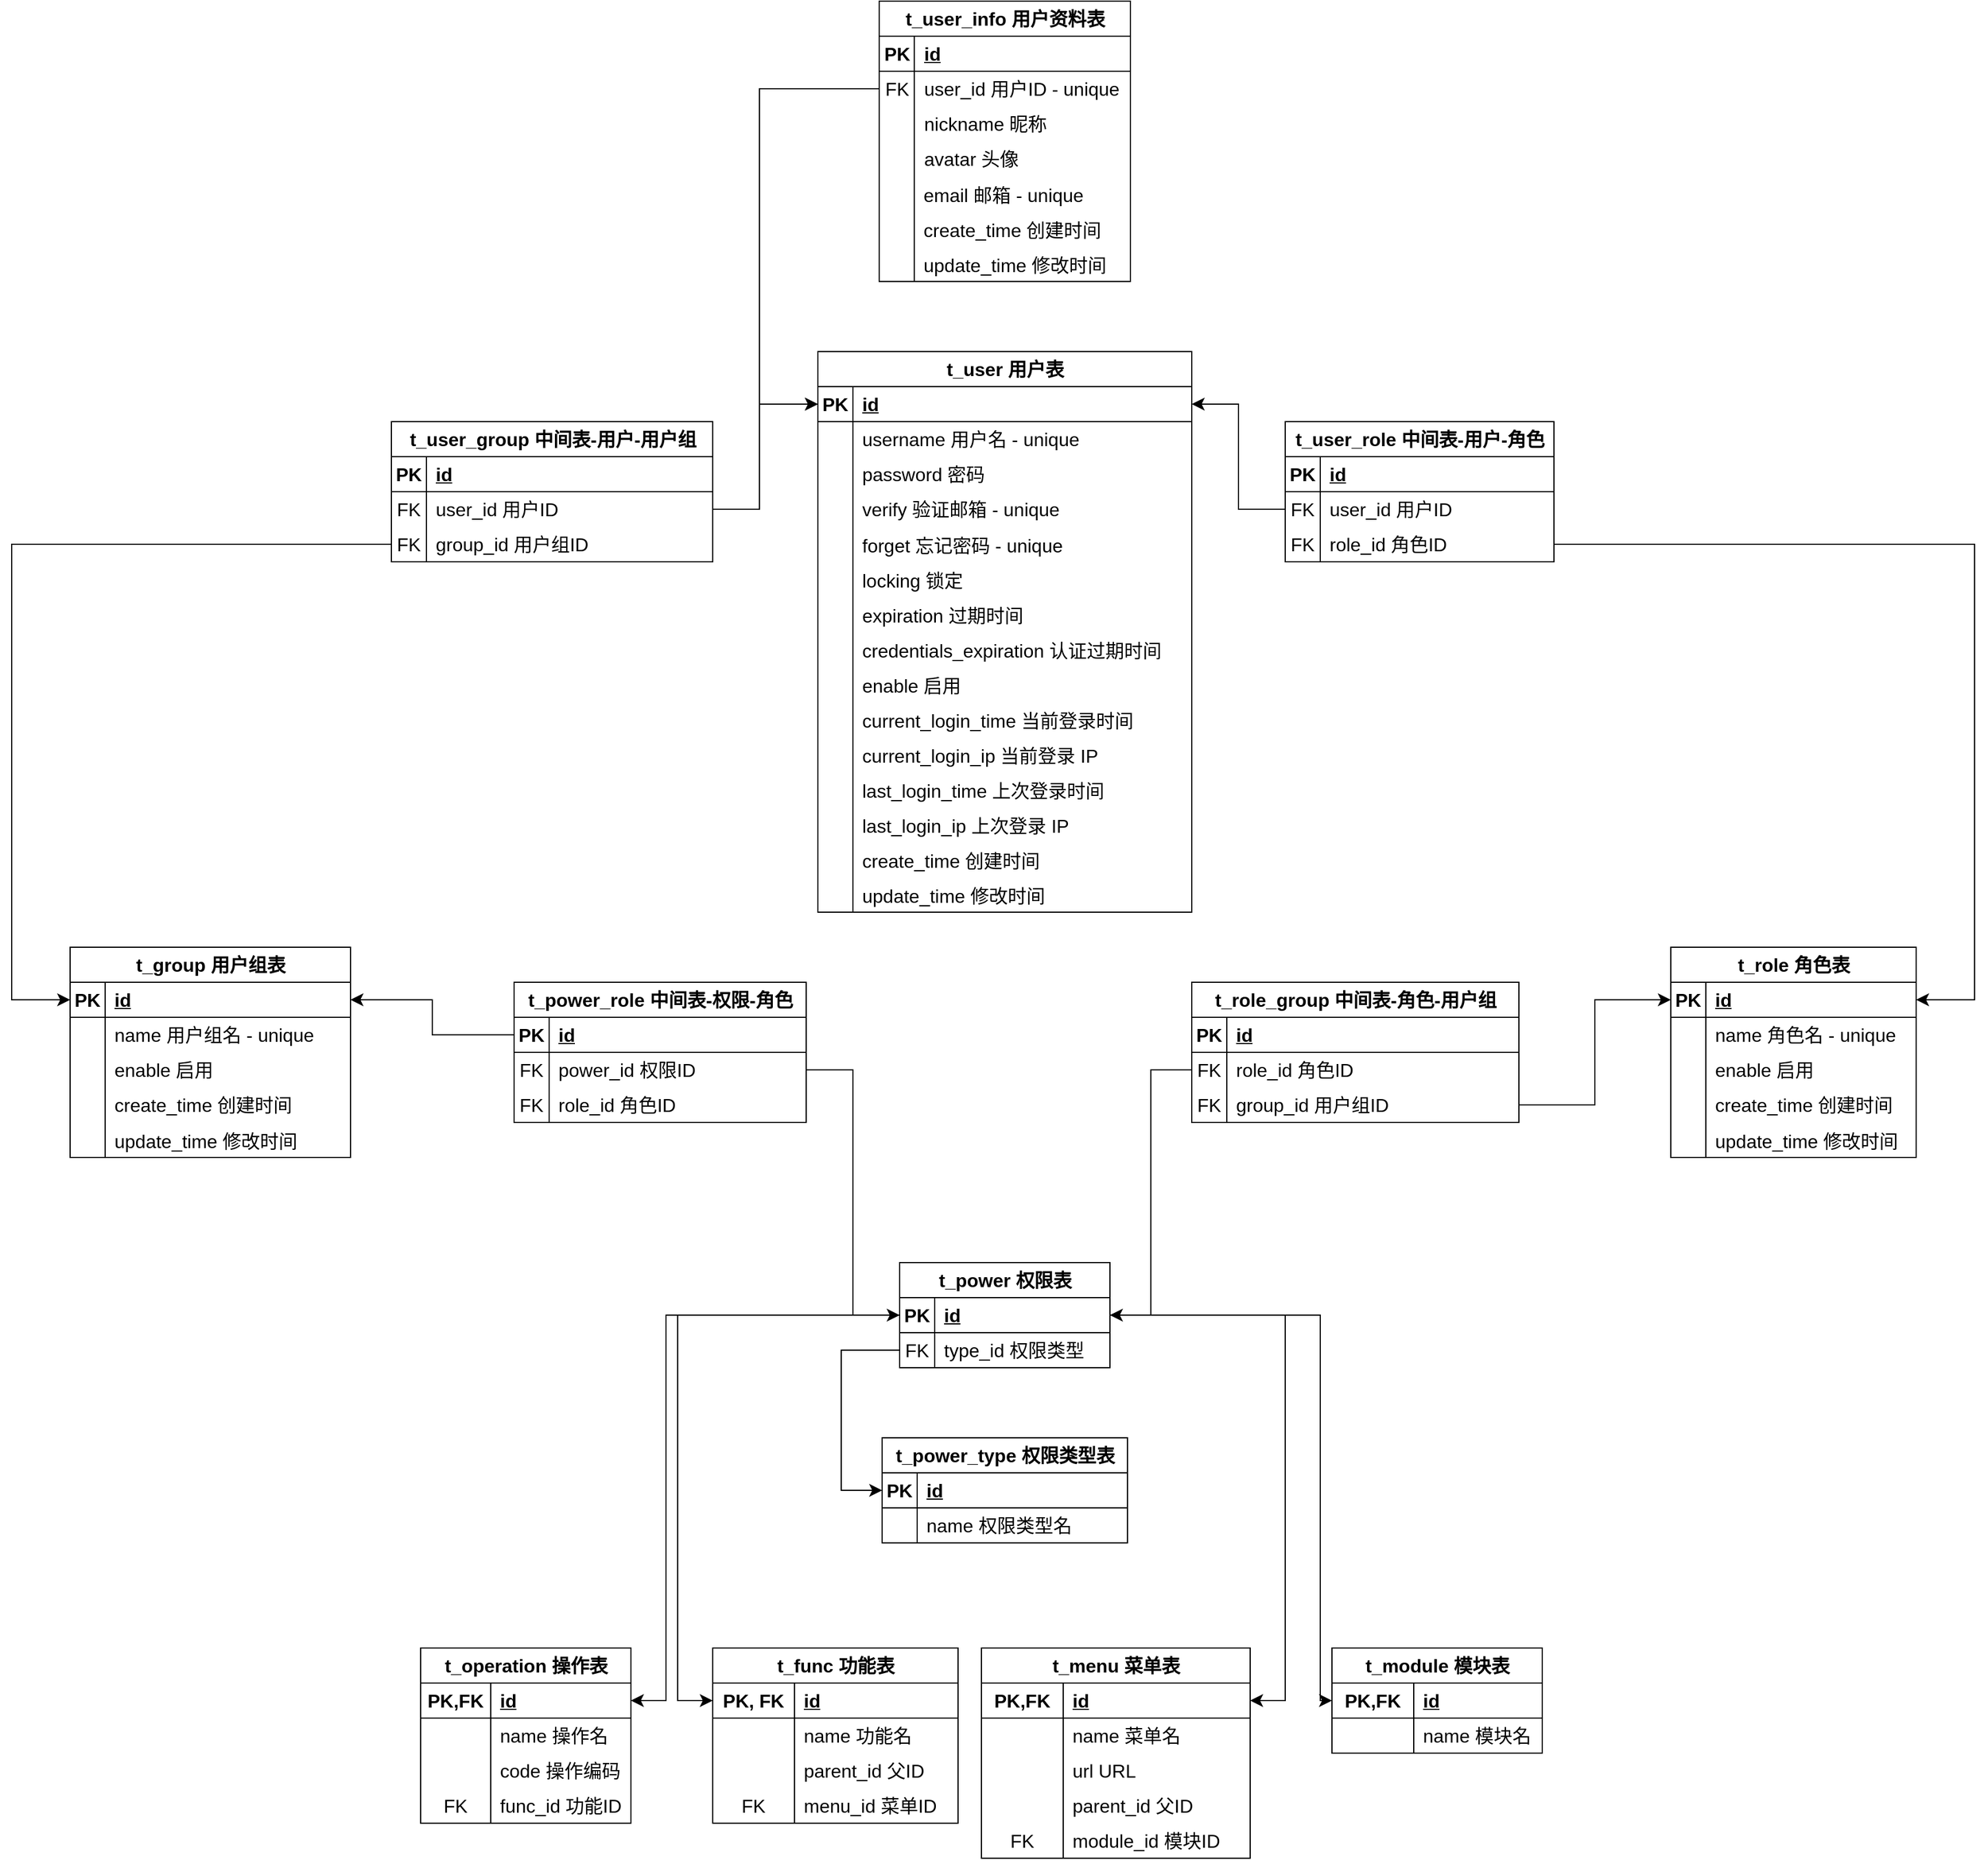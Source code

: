 <mxfile version="22.1.18" type="device">
  <diagram id="C5RBs43oDa-KdzZeNtuy" name="Page-1">
    <mxGraphModel dx="2049" dy="2422" grid="1" gridSize="10" guides="1" tooltips="1" connect="1" arrows="1" fold="1" page="1" pageScale="1" pageWidth="827" pageHeight="1169" math="0" shadow="0">
      <root>
        <mxCell id="WIyWlLk6GJQsqaUBKTNV-0" />
        <mxCell id="WIyWlLk6GJQsqaUBKTNV-1" parent="WIyWlLk6GJQsqaUBKTNV-0" />
        <mxCell id="SgG1xhS9EfBviSQqJXSq-0" value="t_user 用户表" style="shape=table;startSize=30;container=1;collapsible=1;childLayout=tableLayout;fixedRows=1;rowLines=0;fontStyle=1;align=center;resizeLast=1;html=1;fontSize=16;" vertex="1" parent="WIyWlLk6GJQsqaUBKTNV-1">
          <mxGeometry x="1210" y="-350" width="320" height="480" as="geometry" />
        </mxCell>
        <mxCell id="SgG1xhS9EfBviSQqJXSq-1" value="" style="shape=tableRow;horizontal=0;startSize=0;swimlaneHead=0;swimlaneBody=0;fillColor=none;collapsible=0;dropTarget=0;points=[[0,0.5],[1,0.5]];portConstraint=eastwest;top=0;left=0;right=0;bottom=1;fontSize=16;" vertex="1" parent="SgG1xhS9EfBviSQqJXSq-0">
          <mxGeometry y="30" width="320" height="30" as="geometry" />
        </mxCell>
        <mxCell id="SgG1xhS9EfBviSQqJXSq-2" value="PK" style="shape=partialRectangle;connectable=0;fillColor=none;top=0;left=0;bottom=0;right=0;fontStyle=1;overflow=hidden;whiteSpace=wrap;html=1;fontSize=16;" vertex="1" parent="SgG1xhS9EfBviSQqJXSq-1">
          <mxGeometry width="30" height="30" as="geometry">
            <mxRectangle width="30" height="30" as="alternateBounds" />
          </mxGeometry>
        </mxCell>
        <mxCell id="SgG1xhS9EfBviSQqJXSq-3" value="id" style="shape=partialRectangle;connectable=0;fillColor=none;top=0;left=0;bottom=0;right=0;align=left;spacingLeft=6;fontStyle=5;overflow=hidden;whiteSpace=wrap;html=1;fontSize=16;" vertex="1" parent="SgG1xhS9EfBviSQqJXSq-1">
          <mxGeometry x="30" width="290" height="30" as="geometry">
            <mxRectangle width="290" height="30" as="alternateBounds" />
          </mxGeometry>
        </mxCell>
        <mxCell id="SgG1xhS9EfBviSQqJXSq-4" value="" style="shape=tableRow;horizontal=0;startSize=0;swimlaneHead=0;swimlaneBody=0;fillColor=none;collapsible=0;dropTarget=0;points=[[0,0.5],[1,0.5]];portConstraint=eastwest;top=0;left=0;right=0;bottom=0;fontSize=16;" vertex="1" parent="SgG1xhS9EfBviSQqJXSq-0">
          <mxGeometry y="60" width="320" height="30" as="geometry" />
        </mxCell>
        <mxCell id="SgG1xhS9EfBviSQqJXSq-5" value="" style="shape=partialRectangle;connectable=0;fillColor=none;top=0;left=0;bottom=0;right=0;editable=1;overflow=hidden;whiteSpace=wrap;html=1;fontSize=16;" vertex="1" parent="SgG1xhS9EfBviSQqJXSq-4">
          <mxGeometry width="30" height="30" as="geometry">
            <mxRectangle width="30" height="30" as="alternateBounds" />
          </mxGeometry>
        </mxCell>
        <mxCell id="SgG1xhS9EfBviSQqJXSq-6" value="username 用户名 - unique" style="shape=partialRectangle;connectable=0;fillColor=none;top=0;left=0;bottom=0;right=0;align=left;spacingLeft=6;overflow=hidden;whiteSpace=wrap;html=1;fontSize=16;" vertex="1" parent="SgG1xhS9EfBviSQqJXSq-4">
          <mxGeometry x="30" width="290" height="30" as="geometry">
            <mxRectangle width="290" height="30" as="alternateBounds" />
          </mxGeometry>
        </mxCell>
        <mxCell id="SgG1xhS9EfBviSQqJXSq-7" value="" style="shape=tableRow;horizontal=0;startSize=0;swimlaneHead=0;swimlaneBody=0;fillColor=none;collapsible=0;dropTarget=0;points=[[0,0.5],[1,0.5]];portConstraint=eastwest;top=0;left=0;right=0;bottom=0;fontSize=16;" vertex="1" parent="SgG1xhS9EfBviSQqJXSq-0">
          <mxGeometry y="90" width="320" height="30" as="geometry" />
        </mxCell>
        <mxCell id="SgG1xhS9EfBviSQqJXSq-8" value="" style="shape=partialRectangle;connectable=0;fillColor=none;top=0;left=0;bottom=0;right=0;editable=1;overflow=hidden;whiteSpace=wrap;html=1;fontSize=16;" vertex="1" parent="SgG1xhS9EfBviSQqJXSq-7">
          <mxGeometry width="30" height="30" as="geometry">
            <mxRectangle width="30" height="30" as="alternateBounds" />
          </mxGeometry>
        </mxCell>
        <mxCell id="SgG1xhS9EfBviSQqJXSq-9" value="password 密码" style="shape=partialRectangle;connectable=0;fillColor=none;top=0;left=0;bottom=0;right=0;align=left;spacingLeft=6;overflow=hidden;whiteSpace=wrap;html=1;fontSize=16;" vertex="1" parent="SgG1xhS9EfBviSQqJXSq-7">
          <mxGeometry x="30" width="290" height="30" as="geometry">
            <mxRectangle width="290" height="30" as="alternateBounds" />
          </mxGeometry>
        </mxCell>
        <mxCell id="SgG1xhS9EfBviSQqJXSq-10" value="" style="shape=tableRow;horizontal=0;startSize=0;swimlaneHead=0;swimlaneBody=0;fillColor=none;collapsible=0;dropTarget=0;points=[[0,0.5],[1,0.5]];portConstraint=eastwest;top=0;left=0;right=0;bottom=0;fontSize=16;" vertex="1" parent="SgG1xhS9EfBviSQqJXSq-0">
          <mxGeometry y="120" width="320" height="30" as="geometry" />
        </mxCell>
        <mxCell id="SgG1xhS9EfBviSQqJXSq-11" value="" style="shape=partialRectangle;connectable=0;fillColor=none;top=0;left=0;bottom=0;right=0;editable=1;overflow=hidden;whiteSpace=wrap;html=1;fontSize=16;" vertex="1" parent="SgG1xhS9EfBviSQqJXSq-10">
          <mxGeometry width="30" height="30" as="geometry">
            <mxRectangle width="30" height="30" as="alternateBounds" />
          </mxGeometry>
        </mxCell>
        <mxCell id="SgG1xhS9EfBviSQqJXSq-12" value="verify 验证邮箱&amp;nbsp;- unique" style="shape=partialRectangle;connectable=0;fillColor=none;top=0;left=0;bottom=0;right=0;align=left;spacingLeft=6;overflow=hidden;whiteSpace=wrap;html=1;fontSize=16;" vertex="1" parent="SgG1xhS9EfBviSQqJXSq-10">
          <mxGeometry x="30" width="290" height="30" as="geometry">
            <mxRectangle width="290" height="30" as="alternateBounds" />
          </mxGeometry>
        </mxCell>
        <mxCell id="SgG1xhS9EfBviSQqJXSq-13" value="" style="shape=tableRow;horizontal=0;startSize=0;swimlaneHead=0;swimlaneBody=0;fillColor=none;collapsible=0;dropTarget=0;points=[[0,0.5],[1,0.5]];portConstraint=eastwest;top=0;left=0;right=0;bottom=0;fontSize=16;" vertex="1" parent="SgG1xhS9EfBviSQqJXSq-0">
          <mxGeometry y="150" width="320" height="30" as="geometry" />
        </mxCell>
        <mxCell id="SgG1xhS9EfBviSQqJXSq-14" value="" style="shape=partialRectangle;connectable=0;fillColor=none;top=0;left=0;bottom=0;right=0;editable=1;overflow=hidden;fontSize=16;" vertex="1" parent="SgG1xhS9EfBviSQqJXSq-13">
          <mxGeometry width="30" height="30" as="geometry">
            <mxRectangle width="30" height="30" as="alternateBounds" />
          </mxGeometry>
        </mxCell>
        <mxCell id="SgG1xhS9EfBviSQqJXSq-15" value="forget 忘记密码 - unique" style="shape=partialRectangle;connectable=0;fillColor=none;top=0;left=0;bottom=0;right=0;align=left;spacingLeft=6;overflow=hidden;fontSize=16;" vertex="1" parent="SgG1xhS9EfBviSQqJXSq-13">
          <mxGeometry x="30" width="290" height="30" as="geometry">
            <mxRectangle width="290" height="30" as="alternateBounds" />
          </mxGeometry>
        </mxCell>
        <mxCell id="SgG1xhS9EfBviSQqJXSq-16" value="" style="shape=tableRow;horizontal=0;startSize=0;swimlaneHead=0;swimlaneBody=0;fillColor=none;collapsible=0;dropTarget=0;points=[[0,0.5],[1,0.5]];portConstraint=eastwest;top=0;left=0;right=0;bottom=0;fontSize=16;" vertex="1" parent="SgG1xhS9EfBviSQqJXSq-0">
          <mxGeometry y="180" width="320" height="30" as="geometry" />
        </mxCell>
        <mxCell id="SgG1xhS9EfBviSQqJXSq-17" value="" style="shape=partialRectangle;connectable=0;fillColor=none;top=0;left=0;bottom=0;right=0;editable=1;overflow=hidden;fontSize=16;" vertex="1" parent="SgG1xhS9EfBviSQqJXSq-16">
          <mxGeometry width="30" height="30" as="geometry">
            <mxRectangle width="30" height="30" as="alternateBounds" />
          </mxGeometry>
        </mxCell>
        <mxCell id="SgG1xhS9EfBviSQqJXSq-18" value="locking 锁定" style="shape=partialRectangle;connectable=0;fillColor=none;top=0;left=0;bottom=0;right=0;align=left;spacingLeft=6;overflow=hidden;fontSize=16;" vertex="1" parent="SgG1xhS9EfBviSQqJXSq-16">
          <mxGeometry x="30" width="290" height="30" as="geometry">
            <mxRectangle width="290" height="30" as="alternateBounds" />
          </mxGeometry>
        </mxCell>
        <mxCell id="SgG1xhS9EfBviSQqJXSq-19" value="" style="shape=tableRow;horizontal=0;startSize=0;swimlaneHead=0;swimlaneBody=0;fillColor=none;collapsible=0;dropTarget=0;points=[[0,0.5],[1,0.5]];portConstraint=eastwest;top=0;left=0;right=0;bottom=0;fontSize=16;" vertex="1" parent="SgG1xhS9EfBviSQqJXSq-0">
          <mxGeometry y="210" width="320" height="30" as="geometry" />
        </mxCell>
        <mxCell id="SgG1xhS9EfBviSQqJXSq-20" value="" style="shape=partialRectangle;connectable=0;fillColor=none;top=0;left=0;bottom=0;right=0;editable=1;overflow=hidden;fontSize=16;" vertex="1" parent="SgG1xhS9EfBviSQqJXSq-19">
          <mxGeometry width="30" height="30" as="geometry">
            <mxRectangle width="30" height="30" as="alternateBounds" />
          </mxGeometry>
        </mxCell>
        <mxCell id="SgG1xhS9EfBviSQqJXSq-21" value="expiration 过期时间" style="shape=partialRectangle;connectable=0;fillColor=none;top=0;left=0;bottom=0;right=0;align=left;spacingLeft=6;overflow=hidden;fontSize=16;" vertex="1" parent="SgG1xhS9EfBviSQqJXSq-19">
          <mxGeometry x="30" width="290" height="30" as="geometry">
            <mxRectangle width="290" height="30" as="alternateBounds" />
          </mxGeometry>
        </mxCell>
        <mxCell id="SgG1xhS9EfBviSQqJXSq-22" value="" style="shape=tableRow;horizontal=0;startSize=0;swimlaneHead=0;swimlaneBody=0;fillColor=none;collapsible=0;dropTarget=0;points=[[0,0.5],[1,0.5]];portConstraint=eastwest;top=0;left=0;right=0;bottom=0;fontSize=16;" vertex="1" parent="SgG1xhS9EfBviSQqJXSq-0">
          <mxGeometry y="240" width="320" height="30" as="geometry" />
        </mxCell>
        <mxCell id="SgG1xhS9EfBviSQqJXSq-23" value="" style="shape=partialRectangle;connectable=0;fillColor=none;top=0;left=0;bottom=0;right=0;editable=1;overflow=hidden;fontSize=16;" vertex="1" parent="SgG1xhS9EfBviSQqJXSq-22">
          <mxGeometry width="30" height="30" as="geometry">
            <mxRectangle width="30" height="30" as="alternateBounds" />
          </mxGeometry>
        </mxCell>
        <mxCell id="SgG1xhS9EfBviSQqJXSq-24" value="credentials_expiration 认证过期时间" style="shape=partialRectangle;connectable=0;fillColor=none;top=0;left=0;bottom=0;right=0;align=left;spacingLeft=6;overflow=hidden;fontSize=16;" vertex="1" parent="SgG1xhS9EfBviSQqJXSq-22">
          <mxGeometry x="30" width="290" height="30" as="geometry">
            <mxRectangle width="290" height="30" as="alternateBounds" />
          </mxGeometry>
        </mxCell>
        <mxCell id="SgG1xhS9EfBviSQqJXSq-25" value="" style="shape=tableRow;horizontal=0;startSize=0;swimlaneHead=0;swimlaneBody=0;fillColor=none;collapsible=0;dropTarget=0;points=[[0,0.5],[1,0.5]];portConstraint=eastwest;top=0;left=0;right=0;bottom=0;fontSize=16;" vertex="1" parent="SgG1xhS9EfBviSQqJXSq-0">
          <mxGeometry y="270" width="320" height="30" as="geometry" />
        </mxCell>
        <mxCell id="SgG1xhS9EfBviSQqJXSq-26" value="" style="shape=partialRectangle;connectable=0;fillColor=none;top=0;left=0;bottom=0;right=0;editable=1;overflow=hidden;fontSize=16;" vertex="1" parent="SgG1xhS9EfBviSQqJXSq-25">
          <mxGeometry width="30" height="30" as="geometry">
            <mxRectangle width="30" height="30" as="alternateBounds" />
          </mxGeometry>
        </mxCell>
        <mxCell id="SgG1xhS9EfBviSQqJXSq-27" value="enable 启用" style="shape=partialRectangle;connectable=0;fillColor=none;top=0;left=0;bottom=0;right=0;align=left;spacingLeft=6;overflow=hidden;fontSize=16;" vertex="1" parent="SgG1xhS9EfBviSQqJXSq-25">
          <mxGeometry x="30" width="290" height="30" as="geometry">
            <mxRectangle width="290" height="30" as="alternateBounds" />
          </mxGeometry>
        </mxCell>
        <mxCell id="SgG1xhS9EfBviSQqJXSq-28" value="" style="shape=tableRow;horizontal=0;startSize=0;swimlaneHead=0;swimlaneBody=0;fillColor=none;collapsible=0;dropTarget=0;points=[[0,0.5],[1,0.5]];portConstraint=eastwest;top=0;left=0;right=0;bottom=0;fontSize=16;" vertex="1" parent="SgG1xhS9EfBviSQqJXSq-0">
          <mxGeometry y="300" width="320" height="30" as="geometry" />
        </mxCell>
        <mxCell id="SgG1xhS9EfBviSQqJXSq-29" value="" style="shape=partialRectangle;connectable=0;fillColor=none;top=0;left=0;bottom=0;right=0;editable=1;overflow=hidden;fontSize=16;" vertex="1" parent="SgG1xhS9EfBviSQqJXSq-28">
          <mxGeometry width="30" height="30" as="geometry">
            <mxRectangle width="30" height="30" as="alternateBounds" />
          </mxGeometry>
        </mxCell>
        <mxCell id="SgG1xhS9EfBviSQqJXSq-30" value="current_login_time 当前登录时间" style="shape=partialRectangle;connectable=0;fillColor=none;top=0;left=0;bottom=0;right=0;align=left;spacingLeft=6;overflow=hidden;fontSize=16;" vertex="1" parent="SgG1xhS9EfBviSQqJXSq-28">
          <mxGeometry x="30" width="290" height="30" as="geometry">
            <mxRectangle width="290" height="30" as="alternateBounds" />
          </mxGeometry>
        </mxCell>
        <mxCell id="SgG1xhS9EfBviSQqJXSq-31" value="" style="shape=tableRow;horizontal=0;startSize=0;swimlaneHead=0;swimlaneBody=0;fillColor=none;collapsible=0;dropTarget=0;points=[[0,0.5],[1,0.5]];portConstraint=eastwest;top=0;left=0;right=0;bottom=0;fontSize=16;" vertex="1" parent="SgG1xhS9EfBviSQqJXSq-0">
          <mxGeometry y="330" width="320" height="30" as="geometry" />
        </mxCell>
        <mxCell id="SgG1xhS9EfBviSQqJXSq-32" value="" style="shape=partialRectangle;connectable=0;fillColor=none;top=0;left=0;bottom=0;right=0;editable=1;overflow=hidden;fontSize=16;" vertex="1" parent="SgG1xhS9EfBviSQqJXSq-31">
          <mxGeometry width="30" height="30" as="geometry">
            <mxRectangle width="30" height="30" as="alternateBounds" />
          </mxGeometry>
        </mxCell>
        <mxCell id="SgG1xhS9EfBviSQqJXSq-33" value="current_login_ip 当前登录 IP" style="shape=partialRectangle;connectable=0;fillColor=none;top=0;left=0;bottom=0;right=0;align=left;spacingLeft=6;overflow=hidden;fontSize=16;" vertex="1" parent="SgG1xhS9EfBviSQqJXSq-31">
          <mxGeometry x="30" width="290" height="30" as="geometry">
            <mxRectangle width="290" height="30" as="alternateBounds" />
          </mxGeometry>
        </mxCell>
        <mxCell id="SgG1xhS9EfBviSQqJXSq-34" value="" style="shape=tableRow;horizontal=0;startSize=0;swimlaneHead=0;swimlaneBody=0;fillColor=none;collapsible=0;dropTarget=0;points=[[0,0.5],[1,0.5]];portConstraint=eastwest;top=0;left=0;right=0;bottom=0;fontSize=16;" vertex="1" parent="SgG1xhS9EfBviSQqJXSq-0">
          <mxGeometry y="360" width="320" height="30" as="geometry" />
        </mxCell>
        <mxCell id="SgG1xhS9EfBviSQqJXSq-35" value="" style="shape=partialRectangle;connectable=0;fillColor=none;top=0;left=0;bottom=0;right=0;editable=1;overflow=hidden;fontSize=16;" vertex="1" parent="SgG1xhS9EfBviSQqJXSq-34">
          <mxGeometry width="30" height="30" as="geometry">
            <mxRectangle width="30" height="30" as="alternateBounds" />
          </mxGeometry>
        </mxCell>
        <mxCell id="SgG1xhS9EfBviSQqJXSq-36" value="last_login_time 上次登录时间" style="shape=partialRectangle;connectable=0;fillColor=none;top=0;left=0;bottom=0;right=0;align=left;spacingLeft=6;overflow=hidden;fontSize=16;" vertex="1" parent="SgG1xhS9EfBviSQqJXSq-34">
          <mxGeometry x="30" width="290" height="30" as="geometry">
            <mxRectangle width="290" height="30" as="alternateBounds" />
          </mxGeometry>
        </mxCell>
        <mxCell id="SgG1xhS9EfBviSQqJXSq-37" value="" style="shape=tableRow;horizontal=0;startSize=0;swimlaneHead=0;swimlaneBody=0;fillColor=none;collapsible=0;dropTarget=0;points=[[0,0.5],[1,0.5]];portConstraint=eastwest;top=0;left=0;right=0;bottom=0;fontSize=16;" vertex="1" parent="SgG1xhS9EfBviSQqJXSq-0">
          <mxGeometry y="390" width="320" height="30" as="geometry" />
        </mxCell>
        <mxCell id="SgG1xhS9EfBviSQqJXSq-38" value="" style="shape=partialRectangle;connectable=0;fillColor=none;top=0;left=0;bottom=0;right=0;editable=1;overflow=hidden;fontSize=16;" vertex="1" parent="SgG1xhS9EfBviSQqJXSq-37">
          <mxGeometry width="30" height="30" as="geometry">
            <mxRectangle width="30" height="30" as="alternateBounds" />
          </mxGeometry>
        </mxCell>
        <mxCell id="SgG1xhS9EfBviSQqJXSq-39" value="last_login_ip 上次登录 IP" style="shape=partialRectangle;connectable=0;fillColor=none;top=0;left=0;bottom=0;right=0;align=left;spacingLeft=6;overflow=hidden;fontSize=16;" vertex="1" parent="SgG1xhS9EfBviSQqJXSq-37">
          <mxGeometry x="30" width="290" height="30" as="geometry">
            <mxRectangle width="290" height="30" as="alternateBounds" />
          </mxGeometry>
        </mxCell>
        <mxCell id="SgG1xhS9EfBviSQqJXSq-40" value="" style="shape=tableRow;horizontal=0;startSize=0;swimlaneHead=0;swimlaneBody=0;fillColor=none;collapsible=0;dropTarget=0;points=[[0,0.5],[1,0.5]];portConstraint=eastwest;top=0;left=0;right=0;bottom=0;fontSize=16;" vertex="1" parent="SgG1xhS9EfBviSQqJXSq-0">
          <mxGeometry y="420" width="320" height="30" as="geometry" />
        </mxCell>
        <mxCell id="SgG1xhS9EfBviSQqJXSq-41" value="" style="shape=partialRectangle;connectable=0;fillColor=none;top=0;left=0;bottom=0;right=0;editable=1;overflow=hidden;fontSize=16;" vertex="1" parent="SgG1xhS9EfBviSQqJXSq-40">
          <mxGeometry width="30" height="30" as="geometry">
            <mxRectangle width="30" height="30" as="alternateBounds" />
          </mxGeometry>
        </mxCell>
        <mxCell id="SgG1xhS9EfBviSQqJXSq-42" value="create_time 创建时间" style="shape=partialRectangle;connectable=0;fillColor=none;top=0;left=0;bottom=0;right=0;align=left;spacingLeft=6;overflow=hidden;fontSize=16;" vertex="1" parent="SgG1xhS9EfBviSQqJXSq-40">
          <mxGeometry x="30" width="290" height="30" as="geometry">
            <mxRectangle width="290" height="30" as="alternateBounds" />
          </mxGeometry>
        </mxCell>
        <mxCell id="SgG1xhS9EfBviSQqJXSq-43" value="" style="shape=tableRow;horizontal=0;startSize=0;swimlaneHead=0;swimlaneBody=0;fillColor=none;collapsible=0;dropTarget=0;points=[[0,0.5],[1,0.5]];portConstraint=eastwest;top=0;left=0;right=0;bottom=0;fontSize=16;" vertex="1" parent="SgG1xhS9EfBviSQqJXSq-0">
          <mxGeometry y="450" width="320" height="30" as="geometry" />
        </mxCell>
        <mxCell id="SgG1xhS9EfBviSQqJXSq-44" value="" style="shape=partialRectangle;connectable=0;fillColor=none;top=0;left=0;bottom=0;right=0;editable=1;overflow=hidden;fontSize=16;" vertex="1" parent="SgG1xhS9EfBviSQqJXSq-43">
          <mxGeometry width="30" height="30" as="geometry">
            <mxRectangle width="30" height="30" as="alternateBounds" />
          </mxGeometry>
        </mxCell>
        <mxCell id="SgG1xhS9EfBviSQqJXSq-45" value="update_time 修改时间" style="shape=partialRectangle;connectable=0;fillColor=none;top=0;left=0;bottom=0;right=0;align=left;spacingLeft=6;overflow=hidden;fontSize=16;" vertex="1" parent="SgG1xhS9EfBviSQqJXSq-43">
          <mxGeometry x="30" width="290" height="30" as="geometry">
            <mxRectangle width="290" height="30" as="alternateBounds" />
          </mxGeometry>
        </mxCell>
        <mxCell id="SgG1xhS9EfBviSQqJXSq-49" value="t_power_type 权限类型表" style="shape=table;startSize=30;container=1;collapsible=1;childLayout=tableLayout;fixedRows=1;rowLines=0;fontStyle=1;align=center;resizeLast=1;html=1;fontSize=16;" vertex="1" parent="WIyWlLk6GJQsqaUBKTNV-1">
          <mxGeometry x="1265" y="580" width="210" height="90" as="geometry" />
        </mxCell>
        <mxCell id="SgG1xhS9EfBviSQqJXSq-50" value="" style="shape=tableRow;horizontal=0;startSize=0;swimlaneHead=0;swimlaneBody=0;fillColor=none;collapsible=0;dropTarget=0;points=[[0,0.5],[1,0.5]];portConstraint=eastwest;top=0;left=0;right=0;bottom=1;fontSize=16;" vertex="1" parent="SgG1xhS9EfBviSQqJXSq-49">
          <mxGeometry y="30" width="210" height="30" as="geometry" />
        </mxCell>
        <mxCell id="SgG1xhS9EfBviSQqJXSq-51" value="PK" style="shape=partialRectangle;connectable=0;fillColor=none;top=0;left=0;bottom=0;right=0;fontStyle=1;overflow=hidden;whiteSpace=wrap;html=1;fontSize=16;" vertex="1" parent="SgG1xhS9EfBviSQqJXSq-50">
          <mxGeometry width="30" height="30" as="geometry">
            <mxRectangle width="30" height="30" as="alternateBounds" />
          </mxGeometry>
        </mxCell>
        <mxCell id="SgG1xhS9EfBviSQqJXSq-52" value="id" style="shape=partialRectangle;connectable=0;fillColor=none;top=0;left=0;bottom=0;right=0;align=left;spacingLeft=6;fontStyle=5;overflow=hidden;whiteSpace=wrap;html=1;fontSize=16;" vertex="1" parent="SgG1xhS9EfBviSQqJXSq-50">
          <mxGeometry x="30" width="180" height="30" as="geometry">
            <mxRectangle width="180" height="30" as="alternateBounds" />
          </mxGeometry>
        </mxCell>
        <mxCell id="SgG1xhS9EfBviSQqJXSq-53" value="" style="shape=tableRow;horizontal=0;startSize=0;swimlaneHead=0;swimlaneBody=0;fillColor=none;collapsible=0;dropTarget=0;points=[[0,0.5],[1,0.5]];portConstraint=eastwest;top=0;left=0;right=0;bottom=0;fontSize=16;" vertex="1" parent="SgG1xhS9EfBviSQqJXSq-49">
          <mxGeometry y="60" width="210" height="30" as="geometry" />
        </mxCell>
        <mxCell id="SgG1xhS9EfBviSQqJXSq-54" value="" style="shape=partialRectangle;connectable=0;fillColor=none;top=0;left=0;bottom=0;right=0;editable=1;overflow=hidden;whiteSpace=wrap;html=1;fontSize=16;" vertex="1" parent="SgG1xhS9EfBviSQqJXSq-53">
          <mxGeometry width="30" height="30" as="geometry">
            <mxRectangle width="30" height="30" as="alternateBounds" />
          </mxGeometry>
        </mxCell>
        <mxCell id="SgG1xhS9EfBviSQqJXSq-55" value="name 权限类型名" style="shape=partialRectangle;connectable=0;fillColor=none;top=0;left=0;bottom=0;right=0;align=left;spacingLeft=6;overflow=hidden;whiteSpace=wrap;html=1;fontSize=16;" vertex="1" parent="SgG1xhS9EfBviSQqJXSq-53">
          <mxGeometry x="30" width="180" height="30" as="geometry">
            <mxRectangle width="180" height="30" as="alternateBounds" />
          </mxGeometry>
        </mxCell>
        <mxCell id="SgG1xhS9EfBviSQqJXSq-63" value="t_power 权限表" style="shape=table;startSize=30;container=1;collapsible=1;childLayout=tableLayout;fixedRows=1;rowLines=0;fontStyle=1;align=center;resizeLast=1;html=1;fontSize=16;" vertex="1" parent="WIyWlLk6GJQsqaUBKTNV-1">
          <mxGeometry x="1280" y="430" width="180" height="90" as="geometry" />
        </mxCell>
        <mxCell id="SgG1xhS9EfBviSQqJXSq-64" value="" style="shape=tableRow;horizontal=0;startSize=0;swimlaneHead=0;swimlaneBody=0;fillColor=none;collapsible=0;dropTarget=0;points=[[0,0.5],[1,0.5]];portConstraint=eastwest;top=0;left=0;right=0;bottom=1;fontSize=16;" vertex="1" parent="SgG1xhS9EfBviSQqJXSq-63">
          <mxGeometry y="30" width="180" height="30" as="geometry" />
        </mxCell>
        <mxCell id="SgG1xhS9EfBviSQqJXSq-65" value="PK" style="shape=partialRectangle;connectable=0;fillColor=none;top=0;left=0;bottom=0;right=0;fontStyle=1;overflow=hidden;whiteSpace=wrap;html=1;fontSize=16;" vertex="1" parent="SgG1xhS9EfBviSQqJXSq-64">
          <mxGeometry width="30" height="30" as="geometry">
            <mxRectangle width="30" height="30" as="alternateBounds" />
          </mxGeometry>
        </mxCell>
        <mxCell id="SgG1xhS9EfBviSQqJXSq-66" value="id" style="shape=partialRectangle;connectable=0;fillColor=none;top=0;left=0;bottom=0;right=0;align=left;spacingLeft=6;fontStyle=5;overflow=hidden;whiteSpace=wrap;html=1;fontSize=16;" vertex="1" parent="SgG1xhS9EfBviSQqJXSq-64">
          <mxGeometry x="30" width="150" height="30" as="geometry">
            <mxRectangle width="150" height="30" as="alternateBounds" />
          </mxGeometry>
        </mxCell>
        <mxCell id="SgG1xhS9EfBviSQqJXSq-67" value="" style="shape=tableRow;horizontal=0;startSize=0;swimlaneHead=0;swimlaneBody=0;fillColor=none;collapsible=0;dropTarget=0;points=[[0,0.5],[1,0.5]];portConstraint=eastwest;top=0;left=0;right=0;bottom=0;fontSize=16;" vertex="1" parent="SgG1xhS9EfBviSQqJXSq-63">
          <mxGeometry y="60" width="180" height="30" as="geometry" />
        </mxCell>
        <mxCell id="SgG1xhS9EfBviSQqJXSq-68" value="FK" style="shape=partialRectangle;connectable=0;fillColor=none;top=0;left=0;bottom=0;right=0;editable=1;overflow=hidden;whiteSpace=wrap;html=1;fontSize=16;" vertex="1" parent="SgG1xhS9EfBviSQqJXSq-67">
          <mxGeometry width="30" height="30" as="geometry">
            <mxRectangle width="30" height="30" as="alternateBounds" />
          </mxGeometry>
        </mxCell>
        <mxCell id="SgG1xhS9EfBviSQqJXSq-69" value="type_id 权限类型" style="shape=partialRectangle;connectable=0;fillColor=none;top=0;left=0;bottom=0;right=0;align=left;spacingLeft=6;overflow=hidden;whiteSpace=wrap;html=1;fontSize=16;" vertex="1" parent="SgG1xhS9EfBviSQqJXSq-67">
          <mxGeometry x="30" width="150" height="30" as="geometry">
            <mxRectangle width="150" height="30" as="alternateBounds" />
          </mxGeometry>
        </mxCell>
        <mxCell id="SgG1xhS9EfBviSQqJXSq-80" value="t_menu 菜单表" style="shape=table;startSize=30;container=1;collapsible=1;childLayout=tableLayout;fixedRows=1;rowLines=0;fontStyle=1;align=center;resizeLast=1;html=1;fontSize=16;" vertex="1" parent="WIyWlLk6GJQsqaUBKTNV-1">
          <mxGeometry x="1350" y="760" width="230" height="180" as="geometry" />
        </mxCell>
        <mxCell id="SgG1xhS9EfBviSQqJXSq-81" value="" style="shape=tableRow;horizontal=0;startSize=0;swimlaneHead=0;swimlaneBody=0;fillColor=none;collapsible=0;dropTarget=0;points=[[0,0.5],[1,0.5]];portConstraint=eastwest;top=0;left=0;right=0;bottom=1;fontSize=16;" vertex="1" parent="SgG1xhS9EfBviSQqJXSq-80">
          <mxGeometry y="30" width="230" height="30" as="geometry" />
        </mxCell>
        <mxCell id="SgG1xhS9EfBviSQqJXSq-82" value="PK,FK" style="shape=partialRectangle;connectable=0;fillColor=none;top=0;left=0;bottom=0;right=0;fontStyle=1;overflow=hidden;whiteSpace=wrap;html=1;fontSize=16;" vertex="1" parent="SgG1xhS9EfBviSQqJXSq-81">
          <mxGeometry width="70" height="30" as="geometry">
            <mxRectangle width="70" height="30" as="alternateBounds" />
          </mxGeometry>
        </mxCell>
        <mxCell id="SgG1xhS9EfBviSQqJXSq-83" value="id" style="shape=partialRectangle;connectable=0;fillColor=none;top=0;left=0;bottom=0;right=0;align=left;spacingLeft=6;fontStyle=5;overflow=hidden;whiteSpace=wrap;html=1;fontSize=16;" vertex="1" parent="SgG1xhS9EfBviSQqJXSq-81">
          <mxGeometry x="70" width="160" height="30" as="geometry">
            <mxRectangle width="160" height="30" as="alternateBounds" />
          </mxGeometry>
        </mxCell>
        <mxCell id="SgG1xhS9EfBviSQqJXSq-84" value="" style="shape=tableRow;horizontal=0;startSize=0;swimlaneHead=0;swimlaneBody=0;fillColor=none;collapsible=0;dropTarget=0;points=[[0,0.5],[1,0.5]];portConstraint=eastwest;top=0;left=0;right=0;bottom=0;fontSize=16;" vertex="1" parent="SgG1xhS9EfBviSQqJXSq-80">
          <mxGeometry y="60" width="230" height="30" as="geometry" />
        </mxCell>
        <mxCell id="SgG1xhS9EfBviSQqJXSq-85" value="" style="shape=partialRectangle;connectable=0;fillColor=none;top=0;left=0;bottom=0;right=0;editable=1;overflow=hidden;whiteSpace=wrap;html=1;fontSize=16;" vertex="1" parent="SgG1xhS9EfBviSQqJXSq-84">
          <mxGeometry width="70" height="30" as="geometry">
            <mxRectangle width="70" height="30" as="alternateBounds" />
          </mxGeometry>
        </mxCell>
        <mxCell id="SgG1xhS9EfBviSQqJXSq-86" value="name 菜单名" style="shape=partialRectangle;connectable=0;fillColor=none;top=0;left=0;bottom=0;right=0;align=left;spacingLeft=6;overflow=hidden;whiteSpace=wrap;html=1;fontSize=16;" vertex="1" parent="SgG1xhS9EfBviSQqJXSq-84">
          <mxGeometry x="70" width="160" height="30" as="geometry">
            <mxRectangle width="160" height="30" as="alternateBounds" />
          </mxGeometry>
        </mxCell>
        <mxCell id="SgG1xhS9EfBviSQqJXSq-87" value="" style="shape=tableRow;horizontal=0;startSize=0;swimlaneHead=0;swimlaneBody=0;fillColor=none;collapsible=0;dropTarget=0;points=[[0,0.5],[1,0.5]];portConstraint=eastwest;top=0;left=0;right=0;bottom=0;fontSize=16;" vertex="1" parent="SgG1xhS9EfBviSQqJXSq-80">
          <mxGeometry y="90" width="230" height="30" as="geometry" />
        </mxCell>
        <mxCell id="SgG1xhS9EfBviSQqJXSq-88" value="" style="shape=partialRectangle;connectable=0;fillColor=none;top=0;left=0;bottom=0;right=0;editable=1;overflow=hidden;whiteSpace=wrap;html=1;fontSize=16;" vertex="1" parent="SgG1xhS9EfBviSQqJXSq-87">
          <mxGeometry width="70" height="30" as="geometry">
            <mxRectangle width="70" height="30" as="alternateBounds" />
          </mxGeometry>
        </mxCell>
        <mxCell id="SgG1xhS9EfBviSQqJXSq-89" value="url URL" style="shape=partialRectangle;connectable=0;fillColor=none;top=0;left=0;bottom=0;right=0;align=left;spacingLeft=6;overflow=hidden;whiteSpace=wrap;html=1;fontSize=16;" vertex="1" parent="SgG1xhS9EfBviSQqJXSq-87">
          <mxGeometry x="70" width="160" height="30" as="geometry">
            <mxRectangle width="160" height="30" as="alternateBounds" />
          </mxGeometry>
        </mxCell>
        <mxCell id="SgG1xhS9EfBviSQqJXSq-90" value="" style="shape=tableRow;horizontal=0;startSize=0;swimlaneHead=0;swimlaneBody=0;fillColor=none;collapsible=0;dropTarget=0;points=[[0,0.5],[1,0.5]];portConstraint=eastwest;top=0;left=0;right=0;bottom=0;fontSize=16;" vertex="1" parent="SgG1xhS9EfBviSQqJXSq-80">
          <mxGeometry y="120" width="230" height="30" as="geometry" />
        </mxCell>
        <mxCell id="SgG1xhS9EfBviSQqJXSq-91" value="" style="shape=partialRectangle;connectable=0;fillColor=none;top=0;left=0;bottom=0;right=0;editable=1;overflow=hidden;whiteSpace=wrap;html=1;fontSize=16;" vertex="1" parent="SgG1xhS9EfBviSQqJXSq-90">
          <mxGeometry width="70" height="30" as="geometry">
            <mxRectangle width="70" height="30" as="alternateBounds" />
          </mxGeometry>
        </mxCell>
        <mxCell id="SgG1xhS9EfBviSQqJXSq-92" value="parent_id 父ID" style="shape=partialRectangle;connectable=0;fillColor=none;top=0;left=0;bottom=0;right=0;align=left;spacingLeft=6;overflow=hidden;whiteSpace=wrap;html=1;fontSize=16;" vertex="1" parent="SgG1xhS9EfBviSQqJXSq-90">
          <mxGeometry x="70" width="160" height="30" as="geometry">
            <mxRectangle width="160" height="30" as="alternateBounds" />
          </mxGeometry>
        </mxCell>
        <mxCell id="SgG1xhS9EfBviSQqJXSq-106" value="" style="shape=tableRow;horizontal=0;startSize=0;swimlaneHead=0;swimlaneBody=0;fillColor=none;collapsible=0;dropTarget=0;points=[[0,0.5],[1,0.5]];portConstraint=eastwest;top=0;left=0;right=0;bottom=0;fontSize=16;" vertex="1" parent="SgG1xhS9EfBviSQqJXSq-80">
          <mxGeometry y="150" width="230" height="30" as="geometry" />
        </mxCell>
        <mxCell id="SgG1xhS9EfBviSQqJXSq-107" value="FK" style="shape=partialRectangle;connectable=0;fillColor=none;top=0;left=0;bottom=0;right=0;fontStyle=0;overflow=hidden;whiteSpace=wrap;html=1;fontSize=16;" vertex="1" parent="SgG1xhS9EfBviSQqJXSq-106">
          <mxGeometry width="70" height="30" as="geometry">
            <mxRectangle width="70" height="30" as="alternateBounds" />
          </mxGeometry>
        </mxCell>
        <mxCell id="SgG1xhS9EfBviSQqJXSq-108" value="module_id 模块ID" style="shape=partialRectangle;connectable=0;fillColor=none;top=0;left=0;bottom=0;right=0;align=left;spacingLeft=6;fontStyle=0;overflow=hidden;whiteSpace=wrap;html=1;fontSize=16;" vertex="1" parent="SgG1xhS9EfBviSQqJXSq-106">
          <mxGeometry x="70" width="160" height="30" as="geometry">
            <mxRectangle width="160" height="30" as="alternateBounds" />
          </mxGeometry>
        </mxCell>
        <mxCell id="SgG1xhS9EfBviSQqJXSq-93" value="t_func 功能表" style="shape=table;startSize=30;container=1;collapsible=1;childLayout=tableLayout;fixedRows=1;rowLines=0;fontStyle=1;align=center;resizeLast=1;html=1;fontSize=16;" vertex="1" parent="WIyWlLk6GJQsqaUBKTNV-1">
          <mxGeometry x="1120" y="760" width="210" height="150" as="geometry" />
        </mxCell>
        <mxCell id="SgG1xhS9EfBviSQqJXSq-94" value="" style="shape=tableRow;horizontal=0;startSize=0;swimlaneHead=0;swimlaneBody=0;fillColor=none;collapsible=0;dropTarget=0;points=[[0,0.5],[1,0.5]];portConstraint=eastwest;top=0;left=0;right=0;bottom=1;fontSize=16;" vertex="1" parent="SgG1xhS9EfBviSQqJXSq-93">
          <mxGeometry y="30" width="210" height="30" as="geometry" />
        </mxCell>
        <mxCell id="SgG1xhS9EfBviSQqJXSq-95" value="PK, FK" style="shape=partialRectangle;connectable=0;fillColor=none;top=0;left=0;bottom=0;right=0;fontStyle=1;overflow=hidden;whiteSpace=wrap;html=1;fontSize=16;" vertex="1" parent="SgG1xhS9EfBviSQqJXSq-94">
          <mxGeometry width="70" height="30" as="geometry">
            <mxRectangle width="70" height="30" as="alternateBounds" />
          </mxGeometry>
        </mxCell>
        <mxCell id="SgG1xhS9EfBviSQqJXSq-96" value="id" style="shape=partialRectangle;connectable=0;fillColor=none;top=0;left=0;bottom=0;right=0;align=left;spacingLeft=6;fontStyle=5;overflow=hidden;whiteSpace=wrap;html=1;fontSize=16;" vertex="1" parent="SgG1xhS9EfBviSQqJXSq-94">
          <mxGeometry x="70" width="140" height="30" as="geometry">
            <mxRectangle width="140" height="30" as="alternateBounds" />
          </mxGeometry>
        </mxCell>
        <mxCell id="SgG1xhS9EfBviSQqJXSq-97" value="" style="shape=tableRow;horizontal=0;startSize=0;swimlaneHead=0;swimlaneBody=0;fillColor=none;collapsible=0;dropTarget=0;points=[[0,0.5],[1,0.5]];portConstraint=eastwest;top=0;left=0;right=0;bottom=0;fontSize=16;" vertex="1" parent="SgG1xhS9EfBviSQqJXSq-93">
          <mxGeometry y="60" width="210" height="30" as="geometry" />
        </mxCell>
        <mxCell id="SgG1xhS9EfBviSQqJXSq-98" value="" style="shape=partialRectangle;connectable=0;fillColor=none;top=0;left=0;bottom=0;right=0;editable=1;overflow=hidden;whiteSpace=wrap;html=1;fontSize=16;" vertex="1" parent="SgG1xhS9EfBviSQqJXSq-97">
          <mxGeometry width="70" height="30" as="geometry">
            <mxRectangle width="70" height="30" as="alternateBounds" />
          </mxGeometry>
        </mxCell>
        <mxCell id="SgG1xhS9EfBviSQqJXSq-99" value="name 功能名" style="shape=partialRectangle;connectable=0;fillColor=none;top=0;left=0;bottom=0;right=0;align=left;spacingLeft=6;overflow=hidden;whiteSpace=wrap;html=1;fontSize=16;" vertex="1" parent="SgG1xhS9EfBviSQqJXSq-97">
          <mxGeometry x="70" width="140" height="30" as="geometry">
            <mxRectangle width="140" height="30" as="alternateBounds" />
          </mxGeometry>
        </mxCell>
        <mxCell id="SgG1xhS9EfBviSQqJXSq-100" value="" style="shape=tableRow;horizontal=0;startSize=0;swimlaneHead=0;swimlaneBody=0;fillColor=none;collapsible=0;dropTarget=0;points=[[0,0.5],[1,0.5]];portConstraint=eastwest;top=0;left=0;right=0;bottom=0;fontSize=16;" vertex="1" parent="SgG1xhS9EfBviSQqJXSq-93">
          <mxGeometry y="90" width="210" height="30" as="geometry" />
        </mxCell>
        <mxCell id="SgG1xhS9EfBviSQqJXSq-101" value="" style="shape=partialRectangle;connectable=0;fillColor=none;top=0;left=0;bottom=0;right=0;editable=1;overflow=hidden;whiteSpace=wrap;html=1;fontSize=16;" vertex="1" parent="SgG1xhS9EfBviSQqJXSq-100">
          <mxGeometry width="70" height="30" as="geometry">
            <mxRectangle width="70" height="30" as="alternateBounds" />
          </mxGeometry>
        </mxCell>
        <mxCell id="SgG1xhS9EfBviSQqJXSq-102" value="parent_id 父ID" style="shape=partialRectangle;connectable=0;fillColor=none;top=0;left=0;bottom=0;right=0;align=left;spacingLeft=6;overflow=hidden;whiteSpace=wrap;html=1;fontSize=16;" vertex="1" parent="SgG1xhS9EfBviSQqJXSq-100">
          <mxGeometry x="70" width="140" height="30" as="geometry">
            <mxRectangle width="140" height="30" as="alternateBounds" />
          </mxGeometry>
        </mxCell>
        <mxCell id="SgG1xhS9EfBviSQqJXSq-103" value="" style="shape=tableRow;horizontal=0;startSize=0;swimlaneHead=0;swimlaneBody=0;fillColor=none;collapsible=0;dropTarget=0;points=[[0,0.5],[1,0.5]];portConstraint=eastwest;top=0;left=0;right=0;bottom=0;fontSize=16;" vertex="1" parent="SgG1xhS9EfBviSQqJXSq-93">
          <mxGeometry y="120" width="210" height="30" as="geometry" />
        </mxCell>
        <mxCell id="SgG1xhS9EfBviSQqJXSq-104" value="FK" style="shape=partialRectangle;connectable=0;fillColor=none;top=0;left=0;bottom=0;right=0;editable=1;overflow=hidden;whiteSpace=wrap;html=1;fontSize=16;" vertex="1" parent="SgG1xhS9EfBviSQqJXSq-103">
          <mxGeometry width="70" height="30" as="geometry">
            <mxRectangle width="70" height="30" as="alternateBounds" />
          </mxGeometry>
        </mxCell>
        <mxCell id="SgG1xhS9EfBviSQqJXSq-105" value="menu_id 菜单ID" style="shape=partialRectangle;connectable=0;fillColor=none;top=0;left=0;bottom=0;right=0;align=left;spacingLeft=6;overflow=hidden;whiteSpace=wrap;html=1;fontSize=16;" vertex="1" parent="SgG1xhS9EfBviSQqJXSq-103">
          <mxGeometry x="70" width="140" height="30" as="geometry">
            <mxRectangle width="140" height="30" as="alternateBounds" />
          </mxGeometry>
        </mxCell>
        <mxCell id="SgG1xhS9EfBviSQqJXSq-109" value="t_module 模块表" style="shape=table;startSize=30;container=1;collapsible=1;childLayout=tableLayout;fixedRows=1;rowLines=0;fontStyle=1;align=center;resizeLast=1;html=1;fontSize=16;" vertex="1" parent="WIyWlLk6GJQsqaUBKTNV-1">
          <mxGeometry x="1650" y="760" width="180" height="90" as="geometry" />
        </mxCell>
        <mxCell id="SgG1xhS9EfBviSQqJXSq-110" value="" style="shape=tableRow;horizontal=0;startSize=0;swimlaneHead=0;swimlaneBody=0;fillColor=none;collapsible=0;dropTarget=0;points=[[0,0.5],[1,0.5]];portConstraint=eastwest;top=0;left=0;right=0;bottom=1;fontSize=16;" vertex="1" parent="SgG1xhS9EfBviSQqJXSq-109">
          <mxGeometry y="30" width="180" height="30" as="geometry" />
        </mxCell>
        <mxCell id="SgG1xhS9EfBviSQqJXSq-111" value="PK,FK" style="shape=partialRectangle;connectable=0;fillColor=none;top=0;left=0;bottom=0;right=0;fontStyle=1;overflow=hidden;whiteSpace=wrap;html=1;fontSize=16;" vertex="1" parent="SgG1xhS9EfBviSQqJXSq-110">
          <mxGeometry width="70" height="30" as="geometry">
            <mxRectangle width="70" height="30" as="alternateBounds" />
          </mxGeometry>
        </mxCell>
        <mxCell id="SgG1xhS9EfBviSQqJXSq-112" value="id" style="shape=partialRectangle;connectable=0;fillColor=none;top=0;left=0;bottom=0;right=0;align=left;spacingLeft=6;fontStyle=5;overflow=hidden;whiteSpace=wrap;html=1;fontSize=16;" vertex="1" parent="SgG1xhS9EfBviSQqJXSq-110">
          <mxGeometry x="70" width="110" height="30" as="geometry">
            <mxRectangle width="110" height="30" as="alternateBounds" />
          </mxGeometry>
        </mxCell>
        <mxCell id="SgG1xhS9EfBviSQqJXSq-113" value="" style="shape=tableRow;horizontal=0;startSize=0;swimlaneHead=0;swimlaneBody=0;fillColor=none;collapsible=0;dropTarget=0;points=[[0,0.5],[1,0.5]];portConstraint=eastwest;top=0;left=0;right=0;bottom=0;fontSize=16;" vertex="1" parent="SgG1xhS9EfBviSQqJXSq-109">
          <mxGeometry y="60" width="180" height="30" as="geometry" />
        </mxCell>
        <mxCell id="SgG1xhS9EfBviSQqJXSq-114" value="" style="shape=partialRectangle;connectable=0;fillColor=none;top=0;left=0;bottom=0;right=0;editable=1;overflow=hidden;whiteSpace=wrap;html=1;fontSize=16;" vertex="1" parent="SgG1xhS9EfBviSQqJXSq-113">
          <mxGeometry width="70" height="30" as="geometry">
            <mxRectangle width="70" height="30" as="alternateBounds" />
          </mxGeometry>
        </mxCell>
        <mxCell id="SgG1xhS9EfBviSQqJXSq-115" value="name 模块名" style="shape=partialRectangle;connectable=0;fillColor=none;top=0;left=0;bottom=0;right=0;align=left;spacingLeft=6;overflow=hidden;whiteSpace=wrap;html=1;fontSize=16;" vertex="1" parent="SgG1xhS9EfBviSQqJXSq-113">
          <mxGeometry x="70" width="110" height="30" as="geometry">
            <mxRectangle width="110" height="30" as="alternateBounds" />
          </mxGeometry>
        </mxCell>
        <mxCell id="SgG1xhS9EfBviSQqJXSq-122" value="t_operation 操作表" style="shape=table;startSize=30;container=1;collapsible=1;childLayout=tableLayout;fixedRows=1;rowLines=0;fontStyle=1;align=center;resizeLast=1;html=1;fontSize=16;" vertex="1" parent="WIyWlLk6GJQsqaUBKTNV-1">
          <mxGeometry x="870" y="760" width="180" height="150" as="geometry" />
        </mxCell>
        <mxCell id="SgG1xhS9EfBviSQqJXSq-123" value="" style="shape=tableRow;horizontal=0;startSize=0;swimlaneHead=0;swimlaneBody=0;fillColor=none;collapsible=0;dropTarget=0;points=[[0,0.5],[1,0.5]];portConstraint=eastwest;top=0;left=0;right=0;bottom=1;fontSize=16;" vertex="1" parent="SgG1xhS9EfBviSQqJXSq-122">
          <mxGeometry y="30" width="180" height="30" as="geometry" />
        </mxCell>
        <mxCell id="SgG1xhS9EfBviSQqJXSq-124" value="PK,FK" style="shape=partialRectangle;connectable=0;fillColor=none;top=0;left=0;bottom=0;right=0;fontStyle=1;overflow=hidden;whiteSpace=wrap;html=1;fontSize=16;" vertex="1" parent="SgG1xhS9EfBviSQqJXSq-123">
          <mxGeometry width="60" height="30" as="geometry">
            <mxRectangle width="60" height="30" as="alternateBounds" />
          </mxGeometry>
        </mxCell>
        <mxCell id="SgG1xhS9EfBviSQqJXSq-125" value="id" style="shape=partialRectangle;connectable=0;fillColor=none;top=0;left=0;bottom=0;right=0;align=left;spacingLeft=6;fontStyle=5;overflow=hidden;whiteSpace=wrap;html=1;fontSize=16;" vertex="1" parent="SgG1xhS9EfBviSQqJXSq-123">
          <mxGeometry x="60" width="120" height="30" as="geometry">
            <mxRectangle width="120" height="30" as="alternateBounds" />
          </mxGeometry>
        </mxCell>
        <mxCell id="SgG1xhS9EfBviSQqJXSq-126" value="" style="shape=tableRow;horizontal=0;startSize=0;swimlaneHead=0;swimlaneBody=0;fillColor=none;collapsible=0;dropTarget=0;points=[[0,0.5],[1,0.5]];portConstraint=eastwest;top=0;left=0;right=0;bottom=0;fontSize=16;" vertex="1" parent="SgG1xhS9EfBviSQqJXSq-122">
          <mxGeometry y="60" width="180" height="30" as="geometry" />
        </mxCell>
        <mxCell id="SgG1xhS9EfBviSQqJXSq-127" value="" style="shape=partialRectangle;connectable=0;fillColor=none;top=0;left=0;bottom=0;right=0;editable=1;overflow=hidden;whiteSpace=wrap;html=1;fontSize=16;" vertex="1" parent="SgG1xhS9EfBviSQqJXSq-126">
          <mxGeometry width="60" height="30" as="geometry">
            <mxRectangle width="60" height="30" as="alternateBounds" />
          </mxGeometry>
        </mxCell>
        <mxCell id="SgG1xhS9EfBviSQqJXSq-128" value="name 操作名" style="shape=partialRectangle;connectable=0;fillColor=none;top=0;left=0;bottom=0;right=0;align=left;spacingLeft=6;overflow=hidden;whiteSpace=wrap;html=1;fontSize=16;" vertex="1" parent="SgG1xhS9EfBviSQqJXSq-126">
          <mxGeometry x="60" width="120" height="30" as="geometry">
            <mxRectangle width="120" height="30" as="alternateBounds" />
          </mxGeometry>
        </mxCell>
        <mxCell id="SgG1xhS9EfBviSQqJXSq-129" value="" style="shape=tableRow;horizontal=0;startSize=0;swimlaneHead=0;swimlaneBody=0;fillColor=none;collapsible=0;dropTarget=0;points=[[0,0.5],[1,0.5]];portConstraint=eastwest;top=0;left=0;right=0;bottom=0;fontSize=16;" vertex="1" parent="SgG1xhS9EfBviSQqJXSq-122">
          <mxGeometry y="90" width="180" height="30" as="geometry" />
        </mxCell>
        <mxCell id="SgG1xhS9EfBviSQqJXSq-130" value="" style="shape=partialRectangle;connectable=0;fillColor=none;top=0;left=0;bottom=0;right=0;editable=1;overflow=hidden;whiteSpace=wrap;html=1;fontSize=16;" vertex="1" parent="SgG1xhS9EfBviSQqJXSq-129">
          <mxGeometry width="60" height="30" as="geometry">
            <mxRectangle width="60" height="30" as="alternateBounds" />
          </mxGeometry>
        </mxCell>
        <mxCell id="SgG1xhS9EfBviSQqJXSq-131" value="code 操作编码" style="shape=partialRectangle;connectable=0;fillColor=none;top=0;left=0;bottom=0;right=0;align=left;spacingLeft=6;overflow=hidden;whiteSpace=wrap;html=1;fontSize=16;" vertex="1" parent="SgG1xhS9EfBviSQqJXSq-129">
          <mxGeometry x="60" width="120" height="30" as="geometry">
            <mxRectangle width="120" height="30" as="alternateBounds" />
          </mxGeometry>
        </mxCell>
        <mxCell id="SgG1xhS9EfBviSQqJXSq-132" value="" style="shape=tableRow;horizontal=0;startSize=0;swimlaneHead=0;swimlaneBody=0;fillColor=none;collapsible=0;dropTarget=0;points=[[0,0.5],[1,0.5]];portConstraint=eastwest;top=0;left=0;right=0;bottom=0;fontSize=16;" vertex="1" parent="SgG1xhS9EfBviSQqJXSq-122">
          <mxGeometry y="120" width="180" height="30" as="geometry" />
        </mxCell>
        <mxCell id="SgG1xhS9EfBviSQqJXSq-133" value="FK" style="shape=partialRectangle;connectable=0;fillColor=none;top=0;left=0;bottom=0;right=0;editable=1;overflow=hidden;whiteSpace=wrap;html=1;fontSize=16;" vertex="1" parent="SgG1xhS9EfBviSQqJXSq-132">
          <mxGeometry width="60" height="30" as="geometry">
            <mxRectangle width="60" height="30" as="alternateBounds" />
          </mxGeometry>
        </mxCell>
        <mxCell id="SgG1xhS9EfBviSQqJXSq-134" value="func_id 功能ID" style="shape=partialRectangle;connectable=0;fillColor=none;top=0;left=0;bottom=0;right=0;align=left;spacingLeft=6;overflow=hidden;whiteSpace=wrap;html=1;fontSize=16;" vertex="1" parent="SgG1xhS9EfBviSQqJXSq-132">
          <mxGeometry x="60" width="120" height="30" as="geometry">
            <mxRectangle width="120" height="30" as="alternateBounds" />
          </mxGeometry>
        </mxCell>
        <mxCell id="SgG1xhS9EfBviSQqJXSq-135" value="t_group 用户组表" style="shape=table;startSize=30;container=1;collapsible=1;childLayout=tableLayout;fixedRows=1;rowLines=0;fontStyle=1;align=center;resizeLast=1;html=1;fontSize=16;" vertex="1" parent="WIyWlLk6GJQsqaUBKTNV-1">
          <mxGeometry x="570" y="160" width="240" height="180" as="geometry" />
        </mxCell>
        <mxCell id="SgG1xhS9EfBviSQqJXSq-136" value="" style="shape=tableRow;horizontal=0;startSize=0;swimlaneHead=0;swimlaneBody=0;fillColor=none;collapsible=0;dropTarget=0;points=[[0,0.5],[1,0.5]];portConstraint=eastwest;top=0;left=0;right=0;bottom=1;fontSize=16;" vertex="1" parent="SgG1xhS9EfBviSQqJXSq-135">
          <mxGeometry y="30" width="240" height="30" as="geometry" />
        </mxCell>
        <mxCell id="SgG1xhS9EfBviSQqJXSq-137" value="PK" style="shape=partialRectangle;connectable=0;fillColor=none;top=0;left=0;bottom=0;right=0;fontStyle=1;overflow=hidden;whiteSpace=wrap;html=1;fontSize=16;" vertex="1" parent="SgG1xhS9EfBviSQqJXSq-136">
          <mxGeometry width="30" height="30" as="geometry">
            <mxRectangle width="30" height="30" as="alternateBounds" />
          </mxGeometry>
        </mxCell>
        <mxCell id="SgG1xhS9EfBviSQqJXSq-138" value="id" style="shape=partialRectangle;connectable=0;fillColor=none;top=0;left=0;bottom=0;right=0;align=left;spacingLeft=6;fontStyle=5;overflow=hidden;whiteSpace=wrap;html=1;fontSize=16;" vertex="1" parent="SgG1xhS9EfBviSQqJXSq-136">
          <mxGeometry x="30" width="210" height="30" as="geometry">
            <mxRectangle width="210" height="30" as="alternateBounds" />
          </mxGeometry>
        </mxCell>
        <mxCell id="SgG1xhS9EfBviSQqJXSq-139" value="" style="shape=tableRow;horizontal=0;startSize=0;swimlaneHead=0;swimlaneBody=0;fillColor=none;collapsible=0;dropTarget=0;points=[[0,0.5],[1,0.5]];portConstraint=eastwest;top=0;left=0;right=0;bottom=0;fontSize=16;" vertex="1" parent="SgG1xhS9EfBviSQqJXSq-135">
          <mxGeometry y="60" width="240" height="30" as="geometry" />
        </mxCell>
        <mxCell id="SgG1xhS9EfBviSQqJXSq-140" value="" style="shape=partialRectangle;connectable=0;fillColor=none;top=0;left=0;bottom=0;right=0;editable=1;overflow=hidden;whiteSpace=wrap;html=1;fontSize=16;" vertex="1" parent="SgG1xhS9EfBviSQqJXSq-139">
          <mxGeometry width="30" height="30" as="geometry">
            <mxRectangle width="30" height="30" as="alternateBounds" />
          </mxGeometry>
        </mxCell>
        <mxCell id="SgG1xhS9EfBviSQqJXSq-141" value="name 用户组名&amp;nbsp;- unique" style="shape=partialRectangle;connectable=0;fillColor=none;top=0;left=0;bottom=0;right=0;align=left;spacingLeft=6;overflow=hidden;whiteSpace=wrap;html=1;fontSize=16;" vertex="1" parent="SgG1xhS9EfBviSQqJXSq-139">
          <mxGeometry x="30" width="210" height="30" as="geometry">
            <mxRectangle width="210" height="30" as="alternateBounds" />
          </mxGeometry>
        </mxCell>
        <mxCell id="SgG1xhS9EfBviSQqJXSq-142" value="" style="shape=tableRow;horizontal=0;startSize=0;swimlaneHead=0;swimlaneBody=0;fillColor=none;collapsible=0;dropTarget=0;points=[[0,0.5],[1,0.5]];portConstraint=eastwest;top=0;left=0;right=0;bottom=0;fontSize=16;" vertex="1" parent="SgG1xhS9EfBviSQqJXSq-135">
          <mxGeometry y="90" width="240" height="30" as="geometry" />
        </mxCell>
        <mxCell id="SgG1xhS9EfBviSQqJXSq-143" value="" style="shape=partialRectangle;connectable=0;fillColor=none;top=0;left=0;bottom=0;right=0;editable=1;overflow=hidden;whiteSpace=wrap;html=1;fontSize=16;" vertex="1" parent="SgG1xhS9EfBviSQqJXSq-142">
          <mxGeometry width="30" height="30" as="geometry">
            <mxRectangle width="30" height="30" as="alternateBounds" />
          </mxGeometry>
        </mxCell>
        <mxCell id="SgG1xhS9EfBviSQqJXSq-144" value="enable 启用" style="shape=partialRectangle;connectable=0;fillColor=none;top=0;left=0;bottom=0;right=0;align=left;spacingLeft=6;overflow=hidden;whiteSpace=wrap;html=1;fontSize=16;" vertex="1" parent="SgG1xhS9EfBviSQqJXSq-142">
          <mxGeometry x="30" width="210" height="30" as="geometry">
            <mxRectangle width="210" height="30" as="alternateBounds" />
          </mxGeometry>
        </mxCell>
        <mxCell id="SgG1xhS9EfBviSQqJXSq-145" value="" style="shape=tableRow;horizontal=0;startSize=0;swimlaneHead=0;swimlaneBody=0;fillColor=none;collapsible=0;dropTarget=0;points=[[0,0.5],[1,0.5]];portConstraint=eastwest;top=0;left=0;right=0;bottom=0;fontSize=16;" vertex="1" parent="SgG1xhS9EfBviSQqJXSq-135">
          <mxGeometry y="120" width="240" height="30" as="geometry" />
        </mxCell>
        <mxCell id="SgG1xhS9EfBviSQqJXSq-146" value="" style="shape=partialRectangle;connectable=0;fillColor=none;top=0;left=0;bottom=0;right=0;editable=1;overflow=hidden;whiteSpace=wrap;html=1;fontSize=16;" vertex="1" parent="SgG1xhS9EfBviSQqJXSq-145">
          <mxGeometry width="30" height="30" as="geometry">
            <mxRectangle width="30" height="30" as="alternateBounds" />
          </mxGeometry>
        </mxCell>
        <mxCell id="SgG1xhS9EfBviSQqJXSq-147" value="create_time 创建时间" style="shape=partialRectangle;connectable=0;fillColor=none;top=0;left=0;bottom=0;right=0;align=left;spacingLeft=6;overflow=hidden;whiteSpace=wrap;html=1;fontSize=16;" vertex="1" parent="SgG1xhS9EfBviSQqJXSq-145">
          <mxGeometry x="30" width="210" height="30" as="geometry">
            <mxRectangle width="210" height="30" as="alternateBounds" />
          </mxGeometry>
        </mxCell>
        <mxCell id="SgG1xhS9EfBviSQqJXSq-148" value="" style="shape=tableRow;horizontal=0;startSize=0;swimlaneHead=0;swimlaneBody=0;fillColor=none;collapsible=0;dropTarget=0;points=[[0,0.5],[1,0.5]];portConstraint=eastwest;top=0;left=0;right=0;bottom=0;fontSize=16;" vertex="1" parent="SgG1xhS9EfBviSQqJXSq-135">
          <mxGeometry y="150" width="240" height="30" as="geometry" />
        </mxCell>
        <mxCell id="SgG1xhS9EfBviSQqJXSq-149" value="" style="shape=partialRectangle;connectable=0;fillColor=none;top=0;left=0;bottom=0;right=0;editable=1;overflow=hidden;fontSize=16;" vertex="1" parent="SgG1xhS9EfBviSQqJXSq-148">
          <mxGeometry width="30" height="30" as="geometry">
            <mxRectangle width="30" height="30" as="alternateBounds" />
          </mxGeometry>
        </mxCell>
        <mxCell id="SgG1xhS9EfBviSQqJXSq-150" value="update_time 修改时间" style="shape=partialRectangle;connectable=0;fillColor=none;top=0;left=0;bottom=0;right=0;align=left;spacingLeft=6;overflow=hidden;fontSize=16;" vertex="1" parent="SgG1xhS9EfBviSQqJXSq-148">
          <mxGeometry x="30" width="210" height="30" as="geometry">
            <mxRectangle width="210" height="30" as="alternateBounds" />
          </mxGeometry>
        </mxCell>
        <mxCell id="SgG1xhS9EfBviSQqJXSq-154" value="t_user_group 中间表-用户-用户组" style="shape=table;startSize=30;container=1;collapsible=1;childLayout=tableLayout;fixedRows=1;rowLines=0;fontStyle=1;align=center;resizeLast=1;html=1;fontSize=16;" vertex="1" parent="WIyWlLk6GJQsqaUBKTNV-1">
          <mxGeometry x="845" y="-290" width="275" height="120" as="geometry" />
        </mxCell>
        <mxCell id="SgG1xhS9EfBviSQqJXSq-155" value="" style="shape=tableRow;horizontal=0;startSize=0;swimlaneHead=0;swimlaneBody=0;fillColor=none;collapsible=0;dropTarget=0;points=[[0,0.5],[1,0.5]];portConstraint=eastwest;top=0;left=0;right=0;bottom=1;fontSize=16;" vertex="1" parent="SgG1xhS9EfBviSQqJXSq-154">
          <mxGeometry y="30" width="275" height="30" as="geometry" />
        </mxCell>
        <mxCell id="SgG1xhS9EfBviSQqJXSq-156" value="PK" style="shape=partialRectangle;connectable=0;fillColor=none;top=0;left=0;bottom=0;right=0;fontStyle=1;overflow=hidden;whiteSpace=wrap;html=1;fontSize=16;" vertex="1" parent="SgG1xhS9EfBviSQqJXSq-155">
          <mxGeometry width="30" height="30" as="geometry">
            <mxRectangle width="30" height="30" as="alternateBounds" />
          </mxGeometry>
        </mxCell>
        <mxCell id="SgG1xhS9EfBviSQqJXSq-157" value="id" style="shape=partialRectangle;connectable=0;fillColor=none;top=0;left=0;bottom=0;right=0;align=left;spacingLeft=6;fontStyle=5;overflow=hidden;whiteSpace=wrap;html=1;fontSize=16;" vertex="1" parent="SgG1xhS9EfBviSQqJXSq-155">
          <mxGeometry x="30" width="245" height="30" as="geometry">
            <mxRectangle width="245" height="30" as="alternateBounds" />
          </mxGeometry>
        </mxCell>
        <mxCell id="SgG1xhS9EfBviSQqJXSq-158" value="" style="shape=tableRow;horizontal=0;startSize=0;swimlaneHead=0;swimlaneBody=0;fillColor=none;collapsible=0;dropTarget=0;points=[[0,0.5],[1,0.5]];portConstraint=eastwest;top=0;left=0;right=0;bottom=0;fontSize=16;" vertex="1" parent="SgG1xhS9EfBviSQqJXSq-154">
          <mxGeometry y="60" width="275" height="30" as="geometry" />
        </mxCell>
        <mxCell id="SgG1xhS9EfBviSQqJXSq-159" value="FK" style="shape=partialRectangle;connectable=0;fillColor=none;top=0;left=0;bottom=0;right=0;editable=1;overflow=hidden;whiteSpace=wrap;html=1;fontSize=16;" vertex="1" parent="SgG1xhS9EfBviSQqJXSq-158">
          <mxGeometry width="30" height="30" as="geometry">
            <mxRectangle width="30" height="30" as="alternateBounds" />
          </mxGeometry>
        </mxCell>
        <mxCell id="SgG1xhS9EfBviSQqJXSq-160" value="user_id 用户ID" style="shape=partialRectangle;connectable=0;fillColor=none;top=0;left=0;bottom=0;right=0;align=left;spacingLeft=6;overflow=hidden;whiteSpace=wrap;html=1;fontSize=16;" vertex="1" parent="SgG1xhS9EfBviSQqJXSq-158">
          <mxGeometry x="30" width="245" height="30" as="geometry">
            <mxRectangle width="245" height="30" as="alternateBounds" />
          </mxGeometry>
        </mxCell>
        <mxCell id="SgG1xhS9EfBviSQqJXSq-161" value="" style="shape=tableRow;horizontal=0;startSize=0;swimlaneHead=0;swimlaneBody=0;fillColor=none;collapsible=0;dropTarget=0;points=[[0,0.5],[1,0.5]];portConstraint=eastwest;top=0;left=0;right=0;bottom=0;fontSize=16;" vertex="1" parent="SgG1xhS9EfBviSQqJXSq-154">
          <mxGeometry y="90" width="275" height="30" as="geometry" />
        </mxCell>
        <mxCell id="SgG1xhS9EfBviSQqJXSq-162" value="FK" style="shape=partialRectangle;connectable=0;fillColor=none;top=0;left=0;bottom=0;right=0;editable=1;overflow=hidden;whiteSpace=wrap;html=1;fontSize=16;" vertex="1" parent="SgG1xhS9EfBviSQqJXSq-161">
          <mxGeometry width="30" height="30" as="geometry">
            <mxRectangle width="30" height="30" as="alternateBounds" />
          </mxGeometry>
        </mxCell>
        <mxCell id="SgG1xhS9EfBviSQqJXSq-163" value="group_id 用户组ID" style="shape=partialRectangle;connectable=0;fillColor=none;top=0;left=0;bottom=0;right=0;align=left;spacingLeft=6;overflow=hidden;whiteSpace=wrap;html=1;fontSize=16;" vertex="1" parent="SgG1xhS9EfBviSQqJXSq-161">
          <mxGeometry x="30" width="245" height="30" as="geometry">
            <mxRectangle width="245" height="30" as="alternateBounds" />
          </mxGeometry>
        </mxCell>
        <mxCell id="SgG1xhS9EfBviSQqJXSq-167" value="t_role 角色表" style="shape=table;startSize=30;container=1;collapsible=1;childLayout=tableLayout;fixedRows=1;rowLines=0;fontStyle=1;align=center;resizeLast=1;html=1;fontSize=16;" vertex="1" parent="WIyWlLk6GJQsqaUBKTNV-1">
          <mxGeometry x="1940" y="160" width="210" height="180" as="geometry" />
        </mxCell>
        <mxCell id="SgG1xhS9EfBviSQqJXSq-168" value="" style="shape=tableRow;horizontal=0;startSize=0;swimlaneHead=0;swimlaneBody=0;fillColor=none;collapsible=0;dropTarget=0;points=[[0,0.5],[1,0.5]];portConstraint=eastwest;top=0;left=0;right=0;bottom=1;fontSize=16;" vertex="1" parent="SgG1xhS9EfBviSQqJXSq-167">
          <mxGeometry y="30" width="210" height="30" as="geometry" />
        </mxCell>
        <mxCell id="SgG1xhS9EfBviSQqJXSq-169" value="PK" style="shape=partialRectangle;connectable=0;fillColor=none;top=0;left=0;bottom=0;right=0;fontStyle=1;overflow=hidden;whiteSpace=wrap;html=1;fontSize=16;" vertex="1" parent="SgG1xhS9EfBviSQqJXSq-168">
          <mxGeometry width="30" height="30" as="geometry">
            <mxRectangle width="30" height="30" as="alternateBounds" />
          </mxGeometry>
        </mxCell>
        <mxCell id="SgG1xhS9EfBviSQqJXSq-170" value="id" style="shape=partialRectangle;connectable=0;fillColor=none;top=0;left=0;bottom=0;right=0;align=left;spacingLeft=6;fontStyle=5;overflow=hidden;whiteSpace=wrap;html=1;fontSize=16;" vertex="1" parent="SgG1xhS9EfBviSQqJXSq-168">
          <mxGeometry x="30" width="180" height="30" as="geometry">
            <mxRectangle width="180" height="30" as="alternateBounds" />
          </mxGeometry>
        </mxCell>
        <mxCell id="SgG1xhS9EfBviSQqJXSq-171" value="" style="shape=tableRow;horizontal=0;startSize=0;swimlaneHead=0;swimlaneBody=0;fillColor=none;collapsible=0;dropTarget=0;points=[[0,0.5],[1,0.5]];portConstraint=eastwest;top=0;left=0;right=0;bottom=0;fontSize=16;" vertex="1" parent="SgG1xhS9EfBviSQqJXSq-167">
          <mxGeometry y="60" width="210" height="30" as="geometry" />
        </mxCell>
        <mxCell id="SgG1xhS9EfBviSQqJXSq-172" value="" style="shape=partialRectangle;connectable=0;fillColor=none;top=0;left=0;bottom=0;right=0;editable=1;overflow=hidden;whiteSpace=wrap;html=1;fontSize=16;" vertex="1" parent="SgG1xhS9EfBviSQqJXSq-171">
          <mxGeometry width="30" height="30" as="geometry">
            <mxRectangle width="30" height="30" as="alternateBounds" />
          </mxGeometry>
        </mxCell>
        <mxCell id="SgG1xhS9EfBviSQqJXSq-173" value="name 角色名&amp;nbsp;- unique" style="shape=partialRectangle;connectable=0;fillColor=none;top=0;left=0;bottom=0;right=0;align=left;spacingLeft=6;overflow=hidden;whiteSpace=wrap;html=1;fontSize=16;" vertex="1" parent="SgG1xhS9EfBviSQqJXSq-171">
          <mxGeometry x="30" width="180" height="30" as="geometry">
            <mxRectangle width="180" height="30" as="alternateBounds" />
          </mxGeometry>
        </mxCell>
        <mxCell id="SgG1xhS9EfBviSQqJXSq-174" value="" style="shape=tableRow;horizontal=0;startSize=0;swimlaneHead=0;swimlaneBody=0;fillColor=none;collapsible=0;dropTarget=0;points=[[0,0.5],[1,0.5]];portConstraint=eastwest;top=0;left=0;right=0;bottom=0;fontSize=16;" vertex="1" parent="SgG1xhS9EfBviSQqJXSq-167">
          <mxGeometry y="90" width="210" height="30" as="geometry" />
        </mxCell>
        <mxCell id="SgG1xhS9EfBviSQqJXSq-175" value="" style="shape=partialRectangle;connectable=0;fillColor=none;top=0;left=0;bottom=0;right=0;editable=1;overflow=hidden;whiteSpace=wrap;html=1;fontSize=16;" vertex="1" parent="SgG1xhS9EfBviSQqJXSq-174">
          <mxGeometry width="30" height="30" as="geometry">
            <mxRectangle width="30" height="30" as="alternateBounds" />
          </mxGeometry>
        </mxCell>
        <mxCell id="SgG1xhS9EfBviSQqJXSq-176" value="enable 启用" style="shape=partialRectangle;connectable=0;fillColor=none;top=0;left=0;bottom=0;right=0;align=left;spacingLeft=6;overflow=hidden;whiteSpace=wrap;html=1;fontSize=16;" vertex="1" parent="SgG1xhS9EfBviSQqJXSq-174">
          <mxGeometry x="30" width="180" height="30" as="geometry">
            <mxRectangle width="180" height="30" as="alternateBounds" />
          </mxGeometry>
        </mxCell>
        <mxCell id="SgG1xhS9EfBviSQqJXSq-177" value="" style="shape=tableRow;horizontal=0;startSize=0;swimlaneHead=0;swimlaneBody=0;fillColor=none;collapsible=0;dropTarget=0;points=[[0,0.5],[1,0.5]];portConstraint=eastwest;top=0;left=0;right=0;bottom=0;fontSize=16;" vertex="1" parent="SgG1xhS9EfBviSQqJXSq-167">
          <mxGeometry y="120" width="210" height="30" as="geometry" />
        </mxCell>
        <mxCell id="SgG1xhS9EfBviSQqJXSq-178" value="" style="shape=partialRectangle;connectable=0;fillColor=none;top=0;left=0;bottom=0;right=0;editable=1;overflow=hidden;whiteSpace=wrap;html=1;fontSize=16;" vertex="1" parent="SgG1xhS9EfBviSQqJXSq-177">
          <mxGeometry width="30" height="30" as="geometry">
            <mxRectangle width="30" height="30" as="alternateBounds" />
          </mxGeometry>
        </mxCell>
        <mxCell id="SgG1xhS9EfBviSQqJXSq-179" value="create_time 创建时间" style="shape=partialRectangle;connectable=0;fillColor=none;top=0;left=0;bottom=0;right=0;align=left;spacingLeft=6;overflow=hidden;whiteSpace=wrap;html=1;fontSize=16;" vertex="1" parent="SgG1xhS9EfBviSQqJXSq-177">
          <mxGeometry x="30" width="180" height="30" as="geometry">
            <mxRectangle width="180" height="30" as="alternateBounds" />
          </mxGeometry>
        </mxCell>
        <mxCell id="SgG1xhS9EfBviSQqJXSq-180" value="" style="shape=tableRow;horizontal=0;startSize=0;swimlaneHead=0;swimlaneBody=0;fillColor=none;collapsible=0;dropTarget=0;points=[[0,0.5],[1,0.5]];portConstraint=eastwest;top=0;left=0;right=0;bottom=0;fontSize=16;" vertex="1" parent="SgG1xhS9EfBviSQqJXSq-167">
          <mxGeometry y="150" width="210" height="30" as="geometry" />
        </mxCell>
        <mxCell id="SgG1xhS9EfBviSQqJXSq-181" value="" style="shape=partialRectangle;connectable=0;fillColor=none;top=0;left=0;bottom=0;right=0;editable=1;overflow=hidden;fontSize=16;" vertex="1" parent="SgG1xhS9EfBviSQqJXSq-180">
          <mxGeometry width="30" height="30" as="geometry">
            <mxRectangle width="30" height="30" as="alternateBounds" />
          </mxGeometry>
        </mxCell>
        <mxCell id="SgG1xhS9EfBviSQqJXSq-182" value="update_time 修改时间" style="shape=partialRectangle;connectable=0;fillColor=none;top=0;left=0;bottom=0;right=0;align=left;spacingLeft=6;overflow=hidden;fontSize=16;" vertex="1" parent="SgG1xhS9EfBviSQqJXSq-180">
          <mxGeometry x="30" width="180" height="30" as="geometry">
            <mxRectangle width="180" height="30" as="alternateBounds" />
          </mxGeometry>
        </mxCell>
        <mxCell id="SgG1xhS9EfBviSQqJXSq-183" value="t_role_group 中间表-角色-用户组" style="shape=table;startSize=30;container=1;collapsible=1;childLayout=tableLayout;fixedRows=1;rowLines=0;fontStyle=1;align=center;resizeLast=1;html=1;fontSize=16;" vertex="1" parent="WIyWlLk6GJQsqaUBKTNV-1">
          <mxGeometry x="1530" y="190" width="280" height="120" as="geometry" />
        </mxCell>
        <mxCell id="SgG1xhS9EfBviSQqJXSq-184" value="" style="shape=tableRow;horizontal=0;startSize=0;swimlaneHead=0;swimlaneBody=0;fillColor=none;collapsible=0;dropTarget=0;points=[[0,0.5],[1,0.5]];portConstraint=eastwest;top=0;left=0;right=0;bottom=1;fontSize=16;" vertex="1" parent="SgG1xhS9EfBviSQqJXSq-183">
          <mxGeometry y="30" width="280" height="30" as="geometry" />
        </mxCell>
        <mxCell id="SgG1xhS9EfBviSQqJXSq-185" value="PK" style="shape=partialRectangle;connectable=0;fillColor=none;top=0;left=0;bottom=0;right=0;fontStyle=1;overflow=hidden;whiteSpace=wrap;html=1;fontSize=16;" vertex="1" parent="SgG1xhS9EfBviSQqJXSq-184">
          <mxGeometry width="30" height="30" as="geometry">
            <mxRectangle width="30" height="30" as="alternateBounds" />
          </mxGeometry>
        </mxCell>
        <mxCell id="SgG1xhS9EfBviSQqJXSq-186" value="id" style="shape=partialRectangle;connectable=0;fillColor=none;top=0;left=0;bottom=0;right=0;align=left;spacingLeft=6;fontStyle=5;overflow=hidden;whiteSpace=wrap;html=1;fontSize=16;" vertex="1" parent="SgG1xhS9EfBviSQqJXSq-184">
          <mxGeometry x="30" width="250" height="30" as="geometry">
            <mxRectangle width="250" height="30" as="alternateBounds" />
          </mxGeometry>
        </mxCell>
        <mxCell id="SgG1xhS9EfBviSQqJXSq-187" value="" style="shape=tableRow;horizontal=0;startSize=0;swimlaneHead=0;swimlaneBody=0;fillColor=none;collapsible=0;dropTarget=0;points=[[0,0.5],[1,0.5]];portConstraint=eastwest;top=0;left=0;right=0;bottom=0;fontSize=16;" vertex="1" parent="SgG1xhS9EfBviSQqJXSq-183">
          <mxGeometry y="60" width="280" height="30" as="geometry" />
        </mxCell>
        <mxCell id="SgG1xhS9EfBviSQqJXSq-188" value="FK" style="shape=partialRectangle;connectable=0;fillColor=none;top=0;left=0;bottom=0;right=0;editable=1;overflow=hidden;whiteSpace=wrap;html=1;fontSize=16;" vertex="1" parent="SgG1xhS9EfBviSQqJXSq-187">
          <mxGeometry width="30" height="30" as="geometry">
            <mxRectangle width="30" height="30" as="alternateBounds" />
          </mxGeometry>
        </mxCell>
        <mxCell id="SgG1xhS9EfBviSQqJXSq-189" value="role_id 角色ID" style="shape=partialRectangle;connectable=0;fillColor=none;top=0;left=0;bottom=0;right=0;align=left;spacingLeft=6;overflow=hidden;whiteSpace=wrap;html=1;fontSize=16;" vertex="1" parent="SgG1xhS9EfBviSQqJXSq-187">
          <mxGeometry x="30" width="250" height="30" as="geometry">
            <mxRectangle width="250" height="30" as="alternateBounds" />
          </mxGeometry>
        </mxCell>
        <mxCell id="SgG1xhS9EfBviSQqJXSq-190" value="" style="shape=tableRow;horizontal=0;startSize=0;swimlaneHead=0;swimlaneBody=0;fillColor=none;collapsible=0;dropTarget=0;points=[[0,0.5],[1,0.5]];portConstraint=eastwest;top=0;left=0;right=0;bottom=0;fontSize=16;" vertex="1" parent="SgG1xhS9EfBviSQqJXSq-183">
          <mxGeometry y="90" width="280" height="30" as="geometry" />
        </mxCell>
        <mxCell id="SgG1xhS9EfBviSQqJXSq-191" value="FK" style="shape=partialRectangle;connectable=0;fillColor=none;top=0;left=0;bottom=0;right=0;editable=1;overflow=hidden;whiteSpace=wrap;html=1;fontSize=16;" vertex="1" parent="SgG1xhS9EfBviSQqJXSq-190">
          <mxGeometry width="30" height="30" as="geometry">
            <mxRectangle width="30" height="30" as="alternateBounds" />
          </mxGeometry>
        </mxCell>
        <mxCell id="SgG1xhS9EfBviSQqJXSq-192" value="group_id 用户组ID" style="shape=partialRectangle;connectable=0;fillColor=none;top=0;left=0;bottom=0;right=0;align=left;spacingLeft=6;overflow=hidden;whiteSpace=wrap;html=1;fontSize=16;" vertex="1" parent="SgG1xhS9EfBviSQqJXSq-190">
          <mxGeometry x="30" width="250" height="30" as="geometry">
            <mxRectangle width="250" height="30" as="alternateBounds" />
          </mxGeometry>
        </mxCell>
        <mxCell id="SgG1xhS9EfBviSQqJXSq-196" value="t_user_role 中间表-用户-角色" style="shape=table;startSize=30;container=1;collapsible=1;childLayout=tableLayout;fixedRows=1;rowLines=0;fontStyle=1;align=center;resizeLast=1;html=1;fontSize=16;" vertex="1" parent="WIyWlLk6GJQsqaUBKTNV-1">
          <mxGeometry x="1610" y="-290" width="230" height="120" as="geometry" />
        </mxCell>
        <mxCell id="SgG1xhS9EfBviSQqJXSq-197" value="" style="shape=tableRow;horizontal=0;startSize=0;swimlaneHead=0;swimlaneBody=0;fillColor=none;collapsible=0;dropTarget=0;points=[[0,0.5],[1,0.5]];portConstraint=eastwest;top=0;left=0;right=0;bottom=1;fontSize=16;" vertex="1" parent="SgG1xhS9EfBviSQqJXSq-196">
          <mxGeometry y="30" width="230" height="30" as="geometry" />
        </mxCell>
        <mxCell id="SgG1xhS9EfBviSQqJXSq-198" value="PK" style="shape=partialRectangle;connectable=0;fillColor=none;top=0;left=0;bottom=0;right=0;fontStyle=1;overflow=hidden;whiteSpace=wrap;html=1;fontSize=16;" vertex="1" parent="SgG1xhS9EfBviSQqJXSq-197">
          <mxGeometry width="30" height="30" as="geometry">
            <mxRectangle width="30" height="30" as="alternateBounds" />
          </mxGeometry>
        </mxCell>
        <mxCell id="SgG1xhS9EfBviSQqJXSq-199" value="id" style="shape=partialRectangle;connectable=0;fillColor=none;top=0;left=0;bottom=0;right=0;align=left;spacingLeft=6;fontStyle=5;overflow=hidden;whiteSpace=wrap;html=1;fontSize=16;" vertex="1" parent="SgG1xhS9EfBviSQqJXSq-197">
          <mxGeometry x="30" width="200" height="30" as="geometry">
            <mxRectangle width="200" height="30" as="alternateBounds" />
          </mxGeometry>
        </mxCell>
        <mxCell id="SgG1xhS9EfBviSQqJXSq-200" value="" style="shape=tableRow;horizontal=0;startSize=0;swimlaneHead=0;swimlaneBody=0;fillColor=none;collapsible=0;dropTarget=0;points=[[0,0.5],[1,0.5]];portConstraint=eastwest;top=0;left=0;right=0;bottom=0;fontSize=16;" vertex="1" parent="SgG1xhS9EfBviSQqJXSq-196">
          <mxGeometry y="60" width="230" height="30" as="geometry" />
        </mxCell>
        <mxCell id="SgG1xhS9EfBviSQqJXSq-201" value="FK" style="shape=partialRectangle;connectable=0;fillColor=none;top=0;left=0;bottom=0;right=0;editable=1;overflow=hidden;whiteSpace=wrap;html=1;fontSize=16;" vertex="1" parent="SgG1xhS9EfBviSQqJXSq-200">
          <mxGeometry width="30" height="30" as="geometry">
            <mxRectangle width="30" height="30" as="alternateBounds" />
          </mxGeometry>
        </mxCell>
        <mxCell id="SgG1xhS9EfBviSQqJXSq-202" value="user_id 用户ID" style="shape=partialRectangle;connectable=0;fillColor=none;top=0;left=0;bottom=0;right=0;align=left;spacingLeft=6;overflow=hidden;whiteSpace=wrap;html=1;fontSize=16;" vertex="1" parent="SgG1xhS9EfBviSQqJXSq-200">
          <mxGeometry x="30" width="200" height="30" as="geometry">
            <mxRectangle width="200" height="30" as="alternateBounds" />
          </mxGeometry>
        </mxCell>
        <mxCell id="SgG1xhS9EfBviSQqJXSq-203" value="" style="shape=tableRow;horizontal=0;startSize=0;swimlaneHead=0;swimlaneBody=0;fillColor=none;collapsible=0;dropTarget=0;points=[[0,0.5],[1,0.5]];portConstraint=eastwest;top=0;left=0;right=0;bottom=0;fontSize=16;" vertex="1" parent="SgG1xhS9EfBviSQqJXSq-196">
          <mxGeometry y="90" width="230" height="30" as="geometry" />
        </mxCell>
        <mxCell id="SgG1xhS9EfBviSQqJXSq-204" value="FK" style="shape=partialRectangle;connectable=0;fillColor=none;top=0;left=0;bottom=0;right=0;editable=1;overflow=hidden;whiteSpace=wrap;html=1;fontSize=16;" vertex="1" parent="SgG1xhS9EfBviSQqJXSq-203">
          <mxGeometry width="30" height="30" as="geometry">
            <mxRectangle width="30" height="30" as="alternateBounds" />
          </mxGeometry>
        </mxCell>
        <mxCell id="SgG1xhS9EfBviSQqJXSq-205" value="role_id 角色ID" style="shape=partialRectangle;connectable=0;fillColor=none;top=0;left=0;bottom=0;right=0;align=left;spacingLeft=6;overflow=hidden;whiteSpace=wrap;html=1;fontSize=16;" vertex="1" parent="SgG1xhS9EfBviSQqJXSq-203">
          <mxGeometry x="30" width="200" height="30" as="geometry">
            <mxRectangle width="200" height="30" as="alternateBounds" />
          </mxGeometry>
        </mxCell>
        <mxCell id="SgG1xhS9EfBviSQqJXSq-209" value="t_power_role 中间表-权限-角色" style="shape=table;startSize=30;container=1;collapsible=1;childLayout=tableLayout;fixedRows=1;rowLines=0;fontStyle=1;align=center;resizeLast=1;html=1;fontSize=16;" vertex="1" parent="WIyWlLk6GJQsqaUBKTNV-1">
          <mxGeometry x="950" y="190" width="250" height="120" as="geometry" />
        </mxCell>
        <mxCell id="SgG1xhS9EfBviSQqJXSq-210" value="" style="shape=tableRow;horizontal=0;startSize=0;swimlaneHead=0;swimlaneBody=0;fillColor=none;collapsible=0;dropTarget=0;points=[[0,0.5],[1,0.5]];portConstraint=eastwest;top=0;left=0;right=0;bottom=1;fontSize=16;" vertex="1" parent="SgG1xhS9EfBviSQqJXSq-209">
          <mxGeometry y="30" width="250" height="30" as="geometry" />
        </mxCell>
        <mxCell id="SgG1xhS9EfBviSQqJXSq-211" value="PK" style="shape=partialRectangle;connectable=0;fillColor=none;top=0;left=0;bottom=0;right=0;fontStyle=1;overflow=hidden;whiteSpace=wrap;html=1;fontSize=16;" vertex="1" parent="SgG1xhS9EfBviSQqJXSq-210">
          <mxGeometry width="30" height="30" as="geometry">
            <mxRectangle width="30" height="30" as="alternateBounds" />
          </mxGeometry>
        </mxCell>
        <mxCell id="SgG1xhS9EfBviSQqJXSq-212" value="id" style="shape=partialRectangle;connectable=0;fillColor=none;top=0;left=0;bottom=0;right=0;align=left;spacingLeft=6;fontStyle=5;overflow=hidden;whiteSpace=wrap;html=1;fontSize=16;" vertex="1" parent="SgG1xhS9EfBviSQqJXSq-210">
          <mxGeometry x="30" width="220" height="30" as="geometry">
            <mxRectangle width="220" height="30" as="alternateBounds" />
          </mxGeometry>
        </mxCell>
        <mxCell id="SgG1xhS9EfBviSQqJXSq-213" value="" style="shape=tableRow;horizontal=0;startSize=0;swimlaneHead=0;swimlaneBody=0;fillColor=none;collapsible=0;dropTarget=0;points=[[0,0.5],[1,0.5]];portConstraint=eastwest;top=0;left=0;right=0;bottom=0;fontSize=16;" vertex="1" parent="SgG1xhS9EfBviSQqJXSq-209">
          <mxGeometry y="60" width="250" height="30" as="geometry" />
        </mxCell>
        <mxCell id="SgG1xhS9EfBviSQqJXSq-214" value="FK" style="shape=partialRectangle;connectable=0;fillColor=none;top=0;left=0;bottom=0;right=0;editable=1;overflow=hidden;whiteSpace=wrap;html=1;fontSize=16;" vertex="1" parent="SgG1xhS9EfBviSQqJXSq-213">
          <mxGeometry width="30" height="30" as="geometry">
            <mxRectangle width="30" height="30" as="alternateBounds" />
          </mxGeometry>
        </mxCell>
        <mxCell id="SgG1xhS9EfBviSQqJXSq-215" value="power_id 权限ID" style="shape=partialRectangle;connectable=0;fillColor=none;top=0;left=0;bottom=0;right=0;align=left;spacingLeft=6;overflow=hidden;whiteSpace=wrap;html=1;fontSize=16;" vertex="1" parent="SgG1xhS9EfBviSQqJXSq-213">
          <mxGeometry x="30" width="220" height="30" as="geometry">
            <mxRectangle width="220" height="30" as="alternateBounds" />
          </mxGeometry>
        </mxCell>
        <mxCell id="SgG1xhS9EfBviSQqJXSq-216" value="" style="shape=tableRow;horizontal=0;startSize=0;swimlaneHead=0;swimlaneBody=0;fillColor=none;collapsible=0;dropTarget=0;points=[[0,0.5],[1,0.5]];portConstraint=eastwest;top=0;left=0;right=0;bottom=0;fontSize=16;" vertex="1" parent="SgG1xhS9EfBviSQqJXSq-209">
          <mxGeometry y="90" width="250" height="30" as="geometry" />
        </mxCell>
        <mxCell id="SgG1xhS9EfBviSQqJXSq-217" value="FK" style="shape=partialRectangle;connectable=0;fillColor=none;top=0;left=0;bottom=0;right=0;editable=1;overflow=hidden;whiteSpace=wrap;html=1;fontSize=16;" vertex="1" parent="SgG1xhS9EfBviSQqJXSq-216">
          <mxGeometry width="30" height="30" as="geometry">
            <mxRectangle width="30" height="30" as="alternateBounds" />
          </mxGeometry>
        </mxCell>
        <mxCell id="SgG1xhS9EfBviSQqJXSq-218" value="role_id 角色ID" style="shape=partialRectangle;connectable=0;fillColor=none;top=0;left=0;bottom=0;right=0;align=left;spacingLeft=6;overflow=hidden;whiteSpace=wrap;html=1;fontSize=16;" vertex="1" parent="SgG1xhS9EfBviSQqJXSq-216">
          <mxGeometry x="30" width="220" height="30" as="geometry">
            <mxRectangle width="220" height="30" as="alternateBounds" />
          </mxGeometry>
        </mxCell>
        <mxCell id="SgG1xhS9EfBviSQqJXSq-222" value="t_user_info 用户资料表" style="shape=table;startSize=30;container=1;collapsible=1;childLayout=tableLayout;fixedRows=1;rowLines=0;fontStyle=1;align=center;resizeLast=1;html=1;fontSize=16;" vertex="1" parent="WIyWlLk6GJQsqaUBKTNV-1">
          <mxGeometry x="1262.5" y="-650" width="215" height="240" as="geometry" />
        </mxCell>
        <mxCell id="SgG1xhS9EfBviSQqJXSq-223" value="" style="shape=tableRow;horizontal=0;startSize=0;swimlaneHead=0;swimlaneBody=0;fillColor=none;collapsible=0;dropTarget=0;points=[[0,0.5],[1,0.5]];portConstraint=eastwest;top=0;left=0;right=0;bottom=1;fontSize=16;" vertex="1" parent="SgG1xhS9EfBviSQqJXSq-222">
          <mxGeometry y="30" width="215" height="30" as="geometry" />
        </mxCell>
        <mxCell id="SgG1xhS9EfBviSQqJXSq-224" value="PK" style="shape=partialRectangle;connectable=0;fillColor=none;top=0;left=0;bottom=0;right=0;fontStyle=1;overflow=hidden;whiteSpace=wrap;html=1;fontSize=16;" vertex="1" parent="SgG1xhS9EfBviSQqJXSq-223">
          <mxGeometry width="30" height="30" as="geometry">
            <mxRectangle width="30" height="30" as="alternateBounds" />
          </mxGeometry>
        </mxCell>
        <mxCell id="SgG1xhS9EfBviSQqJXSq-225" value="id" style="shape=partialRectangle;connectable=0;fillColor=none;top=0;left=0;bottom=0;right=0;align=left;spacingLeft=6;fontStyle=5;overflow=hidden;whiteSpace=wrap;html=1;fontSize=16;" vertex="1" parent="SgG1xhS9EfBviSQqJXSq-223">
          <mxGeometry x="30" width="185" height="30" as="geometry">
            <mxRectangle width="185" height="30" as="alternateBounds" />
          </mxGeometry>
        </mxCell>
        <mxCell id="SgG1xhS9EfBviSQqJXSq-226" value="" style="shape=tableRow;horizontal=0;startSize=0;swimlaneHead=0;swimlaneBody=0;fillColor=none;collapsible=0;dropTarget=0;points=[[0,0.5],[1,0.5]];portConstraint=eastwest;top=0;left=0;right=0;bottom=0;fontSize=16;" vertex="1" parent="SgG1xhS9EfBviSQqJXSq-222">
          <mxGeometry y="60" width="215" height="30" as="geometry" />
        </mxCell>
        <mxCell id="SgG1xhS9EfBviSQqJXSq-227" value="FK" style="shape=partialRectangle;connectable=0;fillColor=none;top=0;left=0;bottom=0;right=0;editable=1;overflow=hidden;whiteSpace=wrap;html=1;fontSize=16;" vertex="1" parent="SgG1xhS9EfBviSQqJXSq-226">
          <mxGeometry width="30" height="30" as="geometry">
            <mxRectangle width="30" height="30" as="alternateBounds" />
          </mxGeometry>
        </mxCell>
        <mxCell id="SgG1xhS9EfBviSQqJXSq-228" value="user_id 用户ID&amp;nbsp;- unique" style="shape=partialRectangle;connectable=0;fillColor=none;top=0;left=0;bottom=0;right=0;align=left;spacingLeft=6;overflow=hidden;whiteSpace=wrap;html=1;fontSize=16;" vertex="1" parent="SgG1xhS9EfBviSQqJXSq-226">
          <mxGeometry x="30" width="185" height="30" as="geometry">
            <mxRectangle width="185" height="30" as="alternateBounds" />
          </mxGeometry>
        </mxCell>
        <mxCell id="SgG1xhS9EfBviSQqJXSq-229" value="" style="shape=tableRow;horizontal=0;startSize=0;swimlaneHead=0;swimlaneBody=0;fillColor=none;collapsible=0;dropTarget=0;points=[[0,0.5],[1,0.5]];portConstraint=eastwest;top=0;left=0;right=0;bottom=0;fontSize=16;" vertex="1" parent="SgG1xhS9EfBviSQqJXSq-222">
          <mxGeometry y="90" width="215" height="30" as="geometry" />
        </mxCell>
        <mxCell id="SgG1xhS9EfBviSQqJXSq-230" value="" style="shape=partialRectangle;connectable=0;fillColor=none;top=0;left=0;bottom=0;right=0;editable=1;overflow=hidden;whiteSpace=wrap;html=1;fontSize=16;" vertex="1" parent="SgG1xhS9EfBviSQqJXSq-229">
          <mxGeometry width="30" height="30" as="geometry">
            <mxRectangle width="30" height="30" as="alternateBounds" />
          </mxGeometry>
        </mxCell>
        <mxCell id="SgG1xhS9EfBviSQqJXSq-231" value="nickname 昵称" style="shape=partialRectangle;connectable=0;fillColor=none;top=0;left=0;bottom=0;right=0;align=left;spacingLeft=6;overflow=hidden;whiteSpace=wrap;html=1;fontSize=16;" vertex="1" parent="SgG1xhS9EfBviSQqJXSq-229">
          <mxGeometry x="30" width="185" height="30" as="geometry">
            <mxRectangle width="185" height="30" as="alternateBounds" />
          </mxGeometry>
        </mxCell>
        <mxCell id="SgG1xhS9EfBviSQqJXSq-232" value="" style="shape=tableRow;horizontal=0;startSize=0;swimlaneHead=0;swimlaneBody=0;fillColor=none;collapsible=0;dropTarget=0;points=[[0,0.5],[1,0.5]];portConstraint=eastwest;top=0;left=0;right=0;bottom=0;fontSize=16;" vertex="1" parent="SgG1xhS9EfBviSQqJXSq-222">
          <mxGeometry y="120" width="215" height="30" as="geometry" />
        </mxCell>
        <mxCell id="SgG1xhS9EfBviSQqJXSq-233" value="" style="shape=partialRectangle;connectable=0;fillColor=none;top=0;left=0;bottom=0;right=0;editable=1;overflow=hidden;whiteSpace=wrap;html=1;fontSize=16;" vertex="1" parent="SgG1xhS9EfBviSQqJXSq-232">
          <mxGeometry width="30" height="30" as="geometry">
            <mxRectangle width="30" height="30" as="alternateBounds" />
          </mxGeometry>
        </mxCell>
        <mxCell id="SgG1xhS9EfBviSQqJXSq-234" value="avatar 头像" style="shape=partialRectangle;connectable=0;fillColor=none;top=0;left=0;bottom=0;right=0;align=left;spacingLeft=6;overflow=hidden;whiteSpace=wrap;html=1;fontSize=16;" vertex="1" parent="SgG1xhS9EfBviSQqJXSq-232">
          <mxGeometry x="30" width="185" height="30" as="geometry">
            <mxRectangle width="185" height="30" as="alternateBounds" />
          </mxGeometry>
        </mxCell>
        <mxCell id="SgG1xhS9EfBviSQqJXSq-235" value="" style="shape=tableRow;horizontal=0;startSize=0;swimlaneHead=0;swimlaneBody=0;fillColor=none;collapsible=0;dropTarget=0;points=[[0,0.5],[1,0.5]];portConstraint=eastwest;top=0;left=0;right=0;bottom=0;fontSize=16;" vertex="1" parent="SgG1xhS9EfBviSQqJXSq-222">
          <mxGeometry y="150" width="215" height="30" as="geometry" />
        </mxCell>
        <mxCell id="SgG1xhS9EfBviSQqJXSq-236" value="" style="shape=partialRectangle;connectable=0;fillColor=none;top=0;left=0;bottom=0;right=0;editable=1;overflow=hidden;fontSize=16;" vertex="1" parent="SgG1xhS9EfBviSQqJXSq-235">
          <mxGeometry width="30" height="30" as="geometry">
            <mxRectangle width="30" height="30" as="alternateBounds" />
          </mxGeometry>
        </mxCell>
        <mxCell id="SgG1xhS9EfBviSQqJXSq-237" value="email 邮箱 - unique" style="shape=partialRectangle;connectable=0;fillColor=none;top=0;left=0;bottom=0;right=0;align=left;spacingLeft=6;overflow=hidden;fontSize=16;" vertex="1" parent="SgG1xhS9EfBviSQqJXSq-235">
          <mxGeometry x="30" width="185" height="30" as="geometry">
            <mxRectangle width="185" height="30" as="alternateBounds" />
          </mxGeometry>
        </mxCell>
        <mxCell id="SgG1xhS9EfBviSQqJXSq-238" value="" style="shape=tableRow;horizontal=0;startSize=0;swimlaneHead=0;swimlaneBody=0;fillColor=none;collapsible=0;dropTarget=0;points=[[0,0.5],[1,0.5]];portConstraint=eastwest;top=0;left=0;right=0;bottom=0;fontSize=16;" vertex="1" parent="SgG1xhS9EfBviSQqJXSq-222">
          <mxGeometry y="180" width="215" height="30" as="geometry" />
        </mxCell>
        <mxCell id="SgG1xhS9EfBviSQqJXSq-239" value="" style="shape=partialRectangle;connectable=0;fillColor=none;top=0;left=0;bottom=0;right=0;editable=1;overflow=hidden;fontSize=16;" vertex="1" parent="SgG1xhS9EfBviSQqJXSq-238">
          <mxGeometry width="30" height="30" as="geometry">
            <mxRectangle width="30" height="30" as="alternateBounds" />
          </mxGeometry>
        </mxCell>
        <mxCell id="SgG1xhS9EfBviSQqJXSq-240" value="create_time 创建时间" style="shape=partialRectangle;connectable=0;fillColor=none;top=0;left=0;bottom=0;right=0;align=left;spacingLeft=6;overflow=hidden;fontSize=16;" vertex="1" parent="SgG1xhS9EfBviSQqJXSq-238">
          <mxGeometry x="30" width="185" height="30" as="geometry">
            <mxRectangle width="185" height="30" as="alternateBounds" />
          </mxGeometry>
        </mxCell>
        <mxCell id="SgG1xhS9EfBviSQqJXSq-241" value="" style="shape=tableRow;horizontal=0;startSize=0;swimlaneHead=0;swimlaneBody=0;fillColor=none;collapsible=0;dropTarget=0;points=[[0,0.5],[1,0.5]];portConstraint=eastwest;top=0;left=0;right=0;bottom=0;fontSize=16;" vertex="1" parent="SgG1xhS9EfBviSQqJXSq-222">
          <mxGeometry y="210" width="215" height="30" as="geometry" />
        </mxCell>
        <mxCell id="SgG1xhS9EfBviSQqJXSq-242" value="" style="shape=partialRectangle;connectable=0;fillColor=none;top=0;left=0;bottom=0;right=0;editable=1;overflow=hidden;fontSize=16;" vertex="1" parent="SgG1xhS9EfBviSQqJXSq-241">
          <mxGeometry width="30" height="30" as="geometry">
            <mxRectangle width="30" height="30" as="alternateBounds" />
          </mxGeometry>
        </mxCell>
        <mxCell id="SgG1xhS9EfBviSQqJXSq-243" value="update_time 修改时间" style="shape=partialRectangle;connectable=0;fillColor=none;top=0;left=0;bottom=0;right=0;align=left;spacingLeft=6;overflow=hidden;fontSize=16;" vertex="1" parent="SgG1xhS9EfBviSQqJXSq-241">
          <mxGeometry x="30" width="185" height="30" as="geometry">
            <mxRectangle width="185" height="30" as="alternateBounds" />
          </mxGeometry>
        </mxCell>
        <mxCell id="SgG1xhS9EfBviSQqJXSq-263" value="" style="edgeStyle=elbowEdgeStyle;elbow=horizontal;endArrow=classic;html=1;curved=0;rounded=0;endSize=8;startSize=8;fontSize=12;exitX=0;exitY=0.5;exitDx=0;exitDy=0;entryX=1;entryY=0.5;entryDx=0;entryDy=0;" edge="1" parent="WIyWlLk6GJQsqaUBKTNV-1" source="SgG1xhS9EfBviSQqJXSq-64" target="SgG1xhS9EfBviSQqJXSq-123">
          <mxGeometry width="50" height="50" relative="1" as="geometry">
            <mxPoint x="1030" y="470" as="sourcePoint" />
            <mxPoint x="1080" y="420" as="targetPoint" />
            <Array as="points">
              <mxPoint x="1080" y="630" />
            </Array>
          </mxGeometry>
        </mxCell>
        <mxCell id="SgG1xhS9EfBviSQqJXSq-265" value="" style="edgeStyle=elbowEdgeStyle;elbow=horizontal;endArrow=classic;html=1;curved=0;rounded=0;endSize=8;startSize=8;fontSize=12;exitX=0;exitY=0.5;exitDx=0;exitDy=0;entryX=0;entryY=0.5;entryDx=0;entryDy=0;" edge="1" parent="WIyWlLk6GJQsqaUBKTNV-1" source="SgG1xhS9EfBviSQqJXSq-64" target="SgG1xhS9EfBviSQqJXSq-94">
          <mxGeometry width="50" height="50" relative="1" as="geometry">
            <mxPoint x="960" y="490" as="sourcePoint" />
            <mxPoint x="1010" y="440" as="targetPoint" />
            <Array as="points">
              <mxPoint x="1090" y="640" />
            </Array>
          </mxGeometry>
        </mxCell>
        <mxCell id="SgG1xhS9EfBviSQqJXSq-266" value="" style="edgeStyle=elbowEdgeStyle;elbow=horizontal;endArrow=classic;html=1;curved=0;rounded=0;endSize=8;startSize=8;fontSize=12;exitX=1;exitY=0.5;exitDx=0;exitDy=0;entryX=1;entryY=0.5;entryDx=0;entryDy=0;" edge="1" parent="WIyWlLk6GJQsqaUBKTNV-1" source="SgG1xhS9EfBviSQqJXSq-64" target="SgG1xhS9EfBviSQqJXSq-81">
          <mxGeometry width="50" height="50" relative="1" as="geometry">
            <mxPoint x="1520" y="490" as="sourcePoint" />
            <mxPoint x="1570" y="440" as="targetPoint" />
            <Array as="points">
              <mxPoint x="1610" y="630" />
            </Array>
          </mxGeometry>
        </mxCell>
        <mxCell id="SgG1xhS9EfBviSQqJXSq-267" value="" style="edgeStyle=elbowEdgeStyle;elbow=horizontal;endArrow=classic;html=1;curved=0;rounded=0;endSize=8;startSize=8;fontSize=12;exitX=1;exitY=0.5;exitDx=0;exitDy=0;entryX=0;entryY=0.5;entryDx=0;entryDy=0;" edge="1" parent="WIyWlLk6GJQsqaUBKTNV-1" source="SgG1xhS9EfBviSQqJXSq-64" target="SgG1xhS9EfBviSQqJXSq-110">
          <mxGeometry width="50" height="50" relative="1" as="geometry">
            <mxPoint x="1700" y="520" as="sourcePoint" />
            <mxPoint x="1750" y="470" as="targetPoint" />
            <Array as="points">
              <mxPoint x="1640" y="630" />
            </Array>
          </mxGeometry>
        </mxCell>
        <mxCell id="SgG1xhS9EfBviSQqJXSq-268" value="" style="edgeStyle=elbowEdgeStyle;elbow=horizontal;endArrow=classic;html=1;curved=0;rounded=0;endSize=8;startSize=8;fontSize=12;exitX=0;exitY=0.5;exitDx=0;exitDy=0;entryX=0;entryY=0.5;entryDx=0;entryDy=0;" edge="1" parent="WIyWlLk6GJQsqaUBKTNV-1" source="SgG1xhS9EfBviSQqJXSq-67" target="SgG1xhS9EfBviSQqJXSq-50">
          <mxGeometry width="50" height="50" relative="1" as="geometry">
            <mxPoint x="1200" y="590" as="sourcePoint" />
            <mxPoint x="1250" y="540" as="targetPoint" />
            <Array as="points">
              <mxPoint x="1230" y="570" />
            </Array>
          </mxGeometry>
        </mxCell>
        <mxCell id="SgG1xhS9EfBviSQqJXSq-269" value="" style="edgeStyle=elbowEdgeStyle;elbow=horizontal;endArrow=classic;html=1;curved=0;rounded=0;endSize=8;startSize=8;fontSize=12;exitX=1;exitY=0.5;exitDx=0;exitDy=0;entryX=0;entryY=0.5;entryDx=0;entryDy=0;" edge="1" parent="WIyWlLk6GJQsqaUBKTNV-1" source="SgG1xhS9EfBviSQqJXSq-213" target="SgG1xhS9EfBviSQqJXSq-64">
          <mxGeometry width="50" height="50" relative="1" as="geometry">
            <mxPoint x="1430" y="180" as="sourcePoint" />
            <mxPoint x="1480" y="130" as="targetPoint" />
          </mxGeometry>
        </mxCell>
        <mxCell id="SgG1xhS9EfBviSQqJXSq-271" value="" style="edgeStyle=elbowEdgeStyle;elbow=horizontal;endArrow=classic;html=1;curved=0;rounded=0;endSize=8;startSize=8;fontSize=12;exitX=0;exitY=0.5;exitDx=0;exitDy=0;entryX=1;entryY=0.5;entryDx=0;entryDy=0;" edge="1" parent="WIyWlLk6GJQsqaUBKTNV-1" source="SgG1xhS9EfBviSQqJXSq-187" target="SgG1xhS9EfBviSQqJXSq-64">
          <mxGeometry width="50" height="50" relative="1" as="geometry">
            <mxPoint x="1350" y="320" as="sourcePoint" />
            <mxPoint x="1400" y="270" as="targetPoint" />
          </mxGeometry>
        </mxCell>
        <mxCell id="SgG1xhS9EfBviSQqJXSq-273" value="" style="edgeStyle=elbowEdgeStyle;elbow=horizontal;endArrow=classic;html=1;curved=0;rounded=0;endSize=8;startSize=8;fontSize=12;exitX=0;exitY=0.5;exitDx=0;exitDy=0;entryX=1;entryY=0.5;entryDx=0;entryDy=0;" edge="1" parent="WIyWlLk6GJQsqaUBKTNV-1" source="SgG1xhS9EfBviSQqJXSq-210" target="SgG1xhS9EfBviSQqJXSq-136">
          <mxGeometry width="50" height="50" relative="1" as="geometry">
            <mxPoint x="940" y="470" as="sourcePoint" />
            <mxPoint x="990" y="420" as="targetPoint" />
          </mxGeometry>
        </mxCell>
        <mxCell id="SgG1xhS9EfBviSQqJXSq-274" value="" style="edgeStyle=elbowEdgeStyle;elbow=horizontal;endArrow=classic;html=1;curved=0;rounded=0;endSize=8;startSize=8;fontSize=12;exitX=1;exitY=0.5;exitDx=0;exitDy=0;entryX=0;entryY=0.5;entryDx=0;entryDy=0;" edge="1" parent="WIyWlLk6GJQsqaUBKTNV-1" source="SgG1xhS9EfBviSQqJXSq-190" target="SgG1xhS9EfBviSQqJXSq-168">
          <mxGeometry width="50" height="50" relative="1" as="geometry">
            <mxPoint x="1890" y="460" as="sourcePoint" />
            <mxPoint x="1940" y="410" as="targetPoint" />
          </mxGeometry>
        </mxCell>
        <mxCell id="SgG1xhS9EfBviSQqJXSq-275" value="" style="edgeStyle=elbowEdgeStyle;elbow=horizontal;endArrow=classic;html=1;curved=0;rounded=0;endSize=8;startSize=8;fontSize=12;exitX=0;exitY=0.5;exitDx=0;exitDy=0;entryX=0;entryY=0.5;entryDx=0;entryDy=0;" edge="1" parent="WIyWlLk6GJQsqaUBKTNV-1" source="SgG1xhS9EfBviSQqJXSq-161" target="SgG1xhS9EfBviSQqJXSq-136">
          <mxGeometry width="50" height="50" relative="1" as="geometry">
            <mxPoint x="1100" y="-560" as="sourcePoint" />
            <mxPoint x="920" y="-500" as="targetPoint" />
            <Array as="points">
              <mxPoint x="520" y="30" />
            </Array>
          </mxGeometry>
        </mxCell>
        <mxCell id="SgG1xhS9EfBviSQqJXSq-276" value="" style="edgeStyle=elbowEdgeStyle;elbow=horizontal;endArrow=classic;html=1;curved=0;rounded=0;endSize=8;startSize=8;fontSize=12;exitX=1;exitY=0.5;exitDx=0;exitDy=0;entryX=1;entryY=0.5;entryDx=0;entryDy=0;" edge="1" parent="WIyWlLk6GJQsqaUBKTNV-1" source="SgG1xhS9EfBviSQqJXSq-203" target="SgG1xhS9EfBviSQqJXSq-168">
          <mxGeometry width="50" height="50" relative="1" as="geometry">
            <mxPoint x="2270" y="80" as="sourcePoint" />
            <mxPoint x="2320" y="30" as="targetPoint" />
            <Array as="points">
              <mxPoint x="2200" y="20" />
            </Array>
          </mxGeometry>
        </mxCell>
        <mxCell id="SgG1xhS9EfBviSQqJXSq-277" value="" style="edgeStyle=elbowEdgeStyle;elbow=horizontal;endArrow=classic;html=1;curved=0;rounded=0;endSize=8;startSize=8;fontSize=12;exitX=1;exitY=0.5;exitDx=0;exitDy=0;entryX=0;entryY=0.5;entryDx=0;entryDy=0;" edge="1" parent="WIyWlLk6GJQsqaUBKTNV-1" source="SgG1xhS9EfBviSQqJXSq-158" target="SgG1xhS9EfBviSQqJXSq-1">
          <mxGeometry width="50" height="50" relative="1" as="geometry">
            <mxPoint x="830" y="-540" as="sourcePoint" />
            <mxPoint x="880" y="-590" as="targetPoint" />
            <Array as="points">
              <mxPoint x="1160" y="-260" />
            </Array>
          </mxGeometry>
        </mxCell>
        <mxCell id="SgG1xhS9EfBviSQqJXSq-278" value="" style="edgeStyle=elbowEdgeStyle;elbow=horizontal;endArrow=classic;html=1;curved=0;rounded=0;endSize=8;startSize=8;fontSize=12;exitX=0;exitY=0.5;exitDx=0;exitDy=0;entryX=1;entryY=0.5;entryDx=0;entryDy=0;" edge="1" parent="WIyWlLk6GJQsqaUBKTNV-1" source="SgG1xhS9EfBviSQqJXSq-200" target="SgG1xhS9EfBviSQqJXSq-1">
          <mxGeometry width="50" height="50" relative="1" as="geometry">
            <mxPoint x="1770" y="-410" as="sourcePoint" />
            <mxPoint x="1820" y="-460" as="targetPoint" />
          </mxGeometry>
        </mxCell>
        <mxCell id="SgG1xhS9EfBviSQqJXSq-279" value="" style="edgeStyle=elbowEdgeStyle;elbow=horizontal;endArrow=classic;html=1;curved=0;rounded=0;endSize=8;startSize=8;fontSize=12;exitX=0;exitY=0.5;exitDx=0;exitDy=0;entryX=0;entryY=0.5;entryDx=0;entryDy=0;" edge="1" parent="WIyWlLk6GJQsqaUBKTNV-1" source="SgG1xhS9EfBviSQqJXSq-226" target="SgG1xhS9EfBviSQqJXSq-1">
          <mxGeometry width="50" height="50" relative="1" as="geometry">
            <mxPoint x="940" y="-450" as="sourcePoint" />
            <mxPoint x="990" y="-500" as="targetPoint" />
            <Array as="points">
              <mxPoint x="1160" y="-430" />
            </Array>
          </mxGeometry>
        </mxCell>
      </root>
    </mxGraphModel>
  </diagram>
</mxfile>

